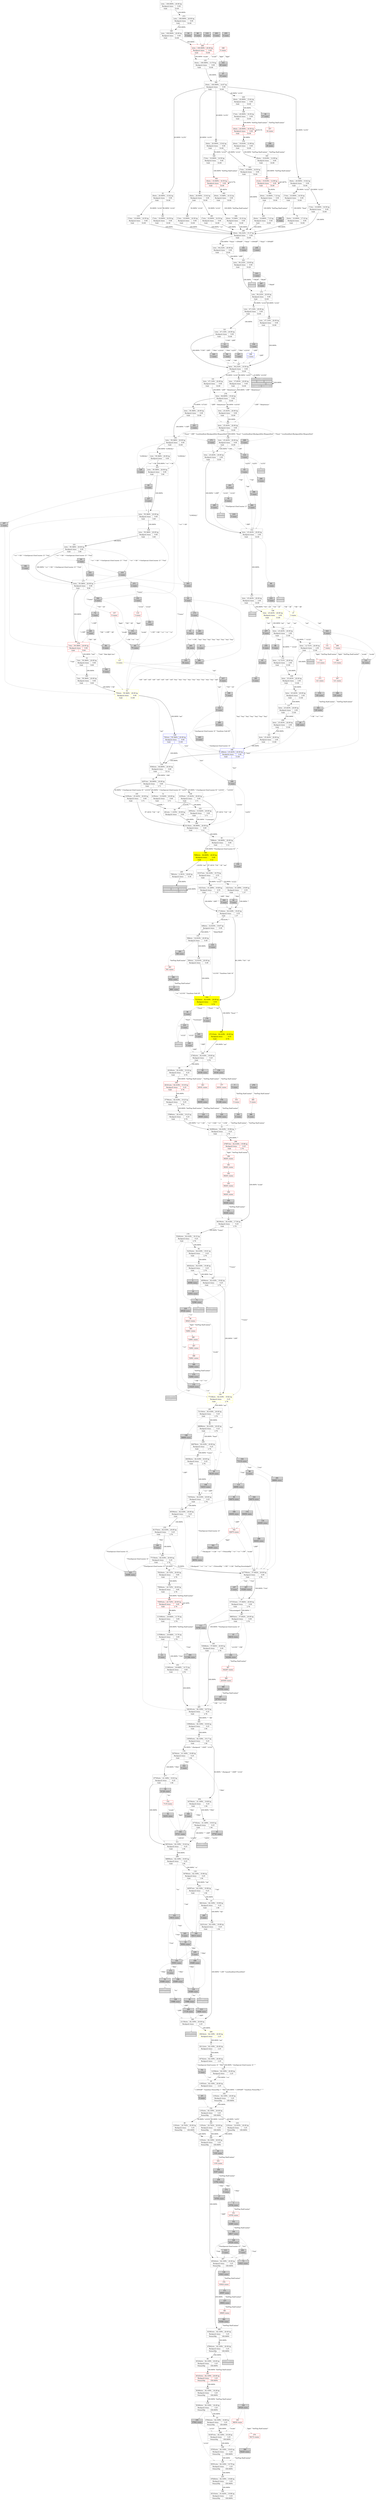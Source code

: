 digraph G {
    1 [shape=record
      ,label="{1|{1stts|100.000%|20.00\ hp}|{Backpack\ items|0.00}|{Gold|14.00}}"
      ,URL="https://www.projectaon.org/en/xhtml/lw/02fotw/sect1.htm"
      ,color="/svg/gray"];
    2 [shape=record
      ,label="{2|{10215stts|41.209%|19.89\ hp}|{Backpack\ items|0.55}|{Gold|1.37}}"
      ,URL="https://www.projectaon.org/en/xhtml/lw/02fotw/sect2.htm"
      ,color="/svg/gray"];
    3 [shape=record
      ,label="{3|46584\ states}"
      ,URL="https://www.projectaon.org/en/xhtml/lw/02fotw/sect3.htm"
      ,style=filled];
    4 [shape=record
      ,label="{4|{2stts|59.366%|20.00\ hp}|{Backpack\ items|0.00}|{Gold|3.00}}"
      ,URL="https://www.projectaon.org/en/xhtml/lw/02fotw/sect4.htm"
      ,color="/svg/gray"];
    6 [shape=record
      ,label="{6|4\ states}"
      ,URL="https://www.projectaon.org/en/xhtml/lw/02fotw/sect6.htm"
      ,style=filled];
    8 [shape=record
      ,label="{8|4\ states}"
      ,URL="https://www.projectaon.org/en/xhtml/lw/02fotw/sect8.htm"
      ,style=filled
      ,fontcolor="/svg/white"];
    9 [shape=record
      ,label="{9|{18112stts|82.339%|20.00\ hp}|{Backpack\ items|2.25}}"
      ,URL="https://www.projectaon.org/en/xhtml/lw/02fotw/sect9.htm"
      ,color="/svg/gray"];
    10 [shape=record
       ,label="{10|{4297stts|84.809%|20.00\ hp}|{Backpack\ items|0.60}|{Gold|3.71}}"
       ,URL="https://www.projectaon.org/en/xhtml/lw/02fotw/sect10.htm"
       ,color="/svg/gray"];
    11 [shape=record
       ,label="{11|49529\ states}"
       ,URL="https://www.projectaon.org/en/xhtml/lw/02fotw/sect11.htm"
       ,style=filled
       ,fontcolor="/svg/white"];
    12 [shape=record
       ,label="{12|1\ states}"
       ,URL="https://www.projectaon.org/en/xhtml/lw/02fotw/sect12.htm"
       ,style=filled];
    13 [shape=record
       ,label="{13|0\ states}"
       ,URL="https://www.projectaon.org/en/xhtml/lw/02fotw/sect13.htm"
       ,style=filled];
    14 [shape=record
       ,label="{14|{7stts|59.366%|20.00\ hp}|{Backpack\ items|0.00}|{Gold|8.00}}"
       ,URL="https://www.projectaon.org/en/xhtml/lw/02fotw/sect14.htm"
       ,color="/svg/gray"];
    15 [shape=record
       ,label="{15|80552\ states}"
       ,URL="https://www.projectaon.org/en/xhtml/lw/02fotw/sect15.htm"
       ,style=filled];
    16 [shape=record
       ,label="{16|0\ states}"
       ,URL="https://www.projectaon.org/en/xhtml/lw/02fotw/sect16.htm"
       ,style=filled];
    17 [shape=record
       ,label="{17|10705\ states}"
       ,URL="https://www.projectaon.org/en/xhtml/lw/02fotw/sect17.htm"
       ,style=filled];
    18 [shape=record
       ,label="{18|4\ states}"
       ,URL="https://www.projectaon.org/en/xhtml/lw/02fotw/sect18.htm"
       ,style=filled];
    19 [shape=record
       ,label="{19|43552\ states}"
       ,URL="https://www.projectaon.org/en/xhtml/lw/02fotw/sect19.htm"
       ,style=filled];
    20 [shape=record
       ,label="{20|120\ states}"
       ,URL="https://www.projectaon.org/en/xhtml/lw/02fotw/sect20.htm"
       ,style=filled];
    21 [shape=record
       ,label="{21|8661\ states}"
       ,URL="https://www.projectaon.org/en/xhtml/lw/02fotw/sect21.htm"
       ,style=filled];
    22 [shape=record
       ,label="{22|{18stts|20.000%|15.62\ hp}|{Backpack\ items|0.00}|{Gold|14.00}}"
       ,URL="https://www.projectaon.org/en/xhtml/lw/02fotw/sect22.htm"
       ,color="/svg/gray"];
    23 [shape=record
       ,label="{23|{38414stts|82.339%|19.99\ hp}|{Backpack\ items|0.25}|{Gold|1.94}}"
       ,URL="https://www.projectaon.org/en/xhtml/lw/02fotw/sect23.htm"
       ,color="/svg/gray"];
    24 [shape=record
       ,label="{24|2\ states}"
       ,URL="https://www.projectaon.org/en/xhtml/lw/02fotw/sect24.htm"
       ,style=filled];
    25 [shape=record
       ,label="{25|{648stts|32.810%|19.87\ hp}|{Backpack\ items|0.49}}"
       ,URL="https://www.projectaon.org/en/xhtml/lw/02fotw/sect25.htm"
       ,color="/svg/gray"];
    26 [shape=record
       ,label="{26|{47842stts|82.339%|20.00\ hp}|{Backpack\ items|3.25}|{Potion5Hp|100.000%}}"
       ,URL="https://www.projectaon.org/en/xhtml/lw/02fotw/sect26.htm"
       ,color="/svg/gray"];
    27 [shape=record
       ,label="{27|{3stts|25.443%|20.00\ hp}|{Backpack\ items|2.00}|{Gold|14.00}}"
       ,URL="https://www.projectaon.org/en/xhtml/lw/02fotw/sect27.htm"
       ,color="/svg/gray"];
    28 [shape=record
       ,label="{28|56238\ states}"
       ,URL="https://www.projectaon.org/en/xhtml/lw/02fotw/sect28.htm"
       ,style=filled];
    29 [shape=record
       ,label="{29|{1stts|94.232%|20.00\ hp}|{Backpack\ items|0.00}|{Gold|14.00}}"
       ,URL="https://www.projectaon.org/en/xhtml/lw/02fotw/sect29.htm"
       ,color="/svg/gray"];
    31 [shape=record
       ,label="{31|{150565stts|82.339%|19.17\ hp}|{Backpack\ items|0.25}|{Gold|1.94}}"
       ,URL="https://www.projectaon.org/en/xhtml/lw/02fotw/sect31.htm"
       ,color="/svg/gray"];
    32 [shape=record
       ,label="{32|{750stts|59.366%|20.00\ hp}|{Backpack\ items|0.00}|{Gold|13.00}}"
       ,URL="https://www.projectaon.org/en/xhtml/lw/02fotw/sect32.htm"
       ,color="/svg/yellow"];
    33 [shape=record
       ,label="{33|{162902stts|82.418%|19.96\ hp}|{Backpack\ items|0.25}|{Gold|2.76}}"
       ,URL="https://www.projectaon.org/en/xhtml/lw/02fotw/sect33.htm"
       ,color="/svg/gray"];
    35 [shape=record
       ,label="{35|{115586stts|24.646%|13.76\ hp}|{Backpack\ items|0.85}|{Gold|2.76}}"
       ,URL="https://www.projectaon.org/en/xhtml/lw/02fotw/sect35.htm"
       ,color="/svg/gray"];
    36 [shape=record
       ,label="{36|0\ states}"
       ,URL="https://www.projectaon.org/en/xhtml/lw/02fotw/sect36.htm"
       ,style=filled];
    37 [shape=record
       ,label="{37|3\ states}"
       ,URL="https://www.projectaon.org/en/xhtml/lw/02fotw/sect37.htm"
       ,color="/svg/yellow"];
    38 [shape=record
       ,label="{38|15988\ states}"
       ,URL="https://www.projectaon.org/en/xhtml/lw/02fotw/sect38.htm"
       ,style=filled];
    39 [shape=record
       ,label="{39|{7998stts|84.809%|20.00\ hp}|{Backpack\ items|0.60}|{Gold|3.12}}"
       ,URL="https://www.projectaon.org/en/xhtml/lw/02fotw/sect39.htm"
       ,color="/svg/gray"];
    40 [shape=record
       ,label="{40|{11955stts|82.339%|20.00\ hp}|{Backpack\ items|2.25}}"
       ,URL="https://www.projectaon.org/en/xhtml/lw/02fotw/sect40.htm"
       ,color="/svg/gray"];
    41 [shape=record
       ,label="{41|{3stts|59.366%|20.00\ hp}|{Backpack\ items|0.00}|{Gold|14.00}}"
       ,URL="https://www.projectaon.org/en/xhtml/lw/02fotw/sect41.htm"
       ,color="/svg/gray"];
    42 [shape=record
       ,label="{42|0\ states}"
       ,URL="https://www.projectaon.org/en/xhtml/lw/02fotw/sect42.htm"
       ,style=filled];
    43 [shape=record
       ,label="{43|{47842stts|82.339%|18.88\ hp}|{Backpack\ items|3.25}|{Potion5Hp|100.000%}}"
       ,URL="https://www.projectaon.org/en/xhtml/lw/02fotw/sect43.htm"
       ,color="/svg/gray"];
    44 [shape=record
       ,label="{44|0\ states}"
       ,URL="https://www.projectaon.org/en/xhtml/lw/02fotw/sect44.htm"
       ,style=filled
       ,fontcolor="/svg/white"];
    45 [shape=record
       ,label="{45|47745\ states}"
       ,URL="https://www.projectaon.org/en/xhtml/lw/02fotw/sect45.htm"
       ,style=filled];
    46 [shape=record
       ,label="{46|{6stts|12.721%|20.00\ hp}|{Backpack\ items|2.00}|{Gold|13.00}}"
       ,URL="https://www.projectaon.org/en/xhtml/lw/02fotw/sect46.htm"
       ,color="/svg/gray"];
    47 [shape=record
       ,label="{47|{157353stts|57.692%|20.00\ hp}|{Backpack\ items|0.00}|{Gold|2.76}}"
       ,URL="https://www.projectaon.org/en/xhtml/lw/02fotw/sect47.htm"
       ,color="/svg/gray"];
    48 [shape=record
       ,label="{48|0\ states}"
       ,URL="https://www.projectaon.org/en/xhtml/lw/02fotw/sect48.htm"
       ,style=filled];
    49 [shape=record
       ,label="{49|{1193stts|24.702%|20.00\ hp}|{Backpack\ items|3.25}|{Potion5Hp|100.000%}}"
       ,URL="https://www.projectaon.org/en/xhtml/lw/02fotw/sect49.htm"
       ,color="/svg/gray"];
    50 [shape=record
       ,label="{50|{261stts|1.435%|20.00\ hp}|{Backpack\ items|0.60}}"
       ,URL="https://www.projectaon.org/en/xhtml/lw/02fotw/sect50.htm"
       ,color="/svg/gray"];
    51 [shape=record
       ,label="{51|{4195stts|33.924%|20.00\ hp}|{Backpack\ items|0.60}|{Gold|3.71}}"
       ,URL="https://www.projectaon.org/en/xhtml/lw/02fotw/sect51.htm"
       ,color="/svg/gray"];
    52 [shape=record
       ,label="{52|45489\ states}"
       ,URL="https://www.projectaon.org/en/xhtml/lw/02fotw/sect52.htm"
       ,style=filled];
    53 [shape=record
       ,label="{53|{1stts|47.116%|20.00\ hp}|{Backpack\ items|0.00}|{Gold|14.00}}"
       ,URL="https://www.projectaon.org/en/xhtml/lw/02fotw/sect53.htm"
       ,color="/svg/gray"];
    54 [shape=record
       ,label="{54|49529\ states}"
       ,URL="https://www.projectaon.org/en/xhtml/lw/02fotw/sect54.htm"
       ,style=filled
       ,fontcolor="/svg/white"];
    55 [shape=record
       ,label="{55|{49242stts|82.418%|19.48\ hp}|{Backpack\ items|0.25}|{Gold|2.76}}"
       ,URL="https://www.projectaon.org/en/xhtml/lw/02fotw/sect55.htm"
       ,color="/svg/gray"];
    56 [shape=record
       ,label="{56|6\ states}"
       ,URL="https://www.projectaon.org/en/xhtml/lw/02fotw/sect56.htm"
       ,style=filled];
    57 [shape=record
       ,label="{57|94634\ states}"
       ,URL="https://www.projectaon.org/en/xhtml/lw/02fotw/sect57.htm"
       ,style=filled];
    58 [shape=record
       ,label="{58|1\ states}"
       ,URL="https://www.projectaon.org/en/xhtml/lw/02fotw/sect58.htm"
       ,style=filled];
    59 [shape=record
       ,label="{59|41320\ states}"
       ,URL="https://www.projectaon.org/en/xhtml/lw/02fotw/sect59.htm"
       ,style=filled];
    61 [shape=record
       ,label="{61|6\ states}"
       ,URL="https://www.projectaon.org/en/xhtml/lw/02fotw/sect61.htm"
       ,style=filled];
    63 [shape=record
       ,label="{63|3\ states}"
       ,URL="https://www.projectaon.org/en/xhtml/lw/02fotw/sect63.htm"
       ,style=filled];
    64 [shape=record
       ,label="{64|50503\ states}"
       ,URL="https://www.projectaon.org/en/xhtml/lw/02fotw/sect64.htm"
       ,style=filled];
    65 [shape=record
       ,label="{65|75\ states}"
       ,URL="https://www.projectaon.org/en/xhtml/lw/02fotw/sect65.htm"
       ,style=filled];
    67 [shape=record
       ,label="{67|19\ states}"
       ,URL="https://www.projectaon.org/en/xhtml/lw/02fotw/sect67.htm"
       ,style=filled];
    68 [shape=record
       ,label="{68|{79224stts|24.725%|20.00\ hp}|{Backpack\ items|0.85}|{Gold|2.76}}"
       ,URL="https://www.projectaon.org/en/xhtml/lw/02fotw/sect68.htm"
       ,color="/svg/gray"];
    69 [shape=record
       ,label="{69|{47745stts|41.169%|19.93\ hp}|{Backpack\ items|0.25}|{Gold|1.94}}"
       ,URL="https://www.projectaon.org/en/xhtml/lw/02fotw/sect69.htm"
       ,color="/svg/gray"];
    70 [shape=record
       ,label="{70|0\ states}"
       ,URL="https://www.projectaon.org/en/xhtml/lw/02fotw/sect70.htm"
       ,style=filled];
    71 [shape=record
       ,label="{71|52560\ states}"
       ,URL="https://www.projectaon.org/en/xhtml/lw/02fotw/sect71.htm"
       ,style=filled];
    72 [shape=record
       ,label="{72|3\ states}"
       ,URL="https://www.projectaon.org/en/xhtml/lw/02fotw/sect72.htm"
       ,style=filled];
    73 [shape=record
       ,label="{73|43023\ states}"
       ,URL="https://www.projectaon.org/en/xhtml/lw/02fotw/sect73.htm"
       ,style=filled];
    74 [shape=record
       ,label="{74|{16stts|10.000%|17.32\ hp}|{Backpack\ items|0.00}|{Gold|14.00}}"
       ,URL="https://www.projectaon.org/en/xhtml/lw/02fotw/sect74.htm"
       ,color="/svg/gray"];
    76 [shape=record
       ,label="{76|{37869stts|82.418%|19.25\ hp}|{Backpack\ items|0.25}|{Gold|0.76}}"
       ,URL="https://www.projectaon.org/en/xhtml/lw/02fotw/sect76.htm"
       ,color="/svg/gray"];
    77 [shape=record
       ,label="{77|{60458stts|82.418%|20.00\ hp}|{Backpack\ items|0.25}|{Gold|2.76}}"
       ,URL="https://www.projectaon.org/en/xhtml/lw/02fotw/sect77.htm"
       ,color="/svg/gray"];
    78 [shape=record
       ,label="{78|{3stts|37.693%|20.00\ hp}|{Backpack\ items|0.00}|{Gold|14.00}}"
       ,URL="https://www.projectaon.org/en/xhtml/lw/02fotw/sect78.htm"
       ,color="/svg/gray"];
    79 [shape=record
       ,label="{79|0\ states}"
       ,URL="https://www.projectaon.org/en/xhtml/lw/02fotw/sect79.htm"
       ,style=filled];
    80 [shape=record
       ,label="{80|64678\ states}"
       ,URL="https://www.projectaon.org/en/xhtml/lw/02fotw/sect80.htm"
       ,style=filled];
    81 [shape=record
       ,label="{81|{18stts|20.000%|15.62\ hp}|{Backpack\ items|0.00}|{Gold|14.00}}"
       ,URL="https://www.projectaon.org/en/xhtml/lw/02fotw/sect81.htm"
       ,color="/svg/gray"];
    82 [shape=record
       ,label="{82|{52252stts|82.418%|19.01\ hp}|{Backpack\ items|0.25}|{Gold|2.76}}"
       ,URL="https://www.projectaon.org/en/xhtml/lw/02fotw/sect82.htm"
       ,color="/svg/gray"];
    83 [shape=record
       ,label="{83|2\ states}"
       ,URL="https://www.projectaon.org/en/xhtml/lw/02fotw/sect83.htm"
       ,style=filled];
    86 [shape=record
       ,label="{86|{1stts|59.366%|20.00\ hp}|{Backpack\ items|0.00}}"
       ,URL="https://www.projectaon.org/en/xhtml/lw/02fotw/sect86.htm"
       ,color="/svg/gray"];
    87 [shape=record
       ,label="{87|19635\ states}"
       ,URL="https://www.projectaon.org/en/xhtml/lw/02fotw/sect87.htm"
       ,style=filled
       ,fontcolor="/svg/white"];
    88 [shape=record
       ,label="{88|{96194stts|82.418%|17.56\ hp}|{Backpack\ items|0.25}|{Gold|2.76}}"
       ,URL="https://www.projectaon.org/en/xhtml/lw/02fotw/sect88.htm"
       ,color="/svg/gray"];
    89 [shape=record
       ,label="{89|3\ states}"
       ,URL="https://www.projectaon.org/en/xhtml/lw/02fotw/sect89.htm"
       ,style=filled];
    91 [shape=record
       ,label="{91|4\ states}"
       ,URL="https://www.projectaon.org/en/xhtml/lw/02fotw/sect91.htm"
       ,style=filled];
    92 [shape=record
       ,label="{92|16254\ states}"
       ,URL="https://www.projectaon.org/en/xhtml/lw/02fotw/sect92.htm"
       ,style=filled];
    93 [shape=record
       ,label="{93|{6stts|25.443%|20.00\ hp}|{Backpack\ items|2.00}|{Gold|13.00}}"
       ,URL="https://www.projectaon.org/en/xhtml/lw/02fotw/sect93.htm"
       ,color="/svg/gray"];
    94 [shape=record
       ,label="{94|{17stts|10.000%|16.50\ hp}|{Backpack\ items|0.00}|{Gold|14.00}}"
       ,URL="https://www.projectaon.org/en/xhtml/lw/02fotw/sect94.htm"
       ,color="/svg/gray"];
    95 [shape=record
       ,label="{95|{68898stts|82.418%|20.00\ hp}|{Backpack\ items|0.25}|{Gold|2.76}}"
       ,URL="https://www.projectaon.org/en/xhtml/lw/02fotw/sect95.htm"
       ,color="/svg/gray"];
    96 [shape=record
       ,label="{96|0\ states}"
       ,URL="https://www.projectaon.org/en/xhtml/lw/02fotw/sect96.htm"
       ,style=filled];
    97 [shape=record
       ,label="{97|0\ states}"
       ,URL="https://www.projectaon.org/en/xhtml/lw/02fotw/sect97.htm"
       ,style=filled];
    98 [shape=record
       ,label="{98|0\ states}"
       ,URL="https://www.projectaon.org/en/xhtml/lw/02fotw/sect98.htm"
       ,style=filled];
    99 [shape=record
       ,label="{99|{18stts|20.000%|15.62\ hp}|{Backpack\ items|0.00}|{Gold|14.00}}"
       ,URL="https://www.projectaon.org/en/xhtml/lw/02fotw/sect99.htm"
       ,color="/svg/gray"];
    100 [shape=record
        ,label="{100|{1193stts|82.339%|20.00\ hp}|{Backpack\ items|3.25}|{Potion5Hp|100.000%}}"
        ,URL="https://www.projectaon.org/en/xhtml/lw/02fotw/sect100.htm"
        ,color="/svg/gray"];
    101 [shape=record
        ,label="{101|1\ states}"
        ,URL="https://www.projectaon.org/en/xhtml/lw/02fotw/sect101.htm"
        ,style=filled];
    102 [shape=record
        ,label="{102|19414\ states}"
        ,URL="https://www.projectaon.org/en/xhtml/lw/02fotw/sect102.htm"
        ,style=filled];
    103 [shape=record
        ,label="{103|{4093stts|33.924%|20.00\ hp}|{Backpack\ items|0.60}|{Gold|3.71}}"
        ,URL="https://www.projectaon.org/en/xhtml/lw/02fotw/sect103.htm"
        ,color="/svg/gray"];
    104 [shape=record
        ,label="{104|{2stts|59.366%|20.00\ hp}|{Backpack\ items|0.00}|{Gold|3.00}}"
        ,URL="https://www.projectaon.org/en/xhtml/lw/02fotw/sect104.htm"
        ,color="/svg/gray"];
    105 [shape=record
        ,label="{105|47842\ states}"
        ,URL="https://www.projectaon.org/en/xhtml/lw/02fotw/sect105.htm"
        ,style=filled];
    106 [shape=record
        ,label="{106|52019\ states}"
        ,URL="https://www.projectaon.org/en/xhtml/lw/02fotw/sect106.htm"
        ,style=filled];
    107 [shape=record
        ,label="{107|{17stts|10.000%|16.50\ hp}|{Backpack\ items|0.00}|{Gold|14.00}}"
        ,URL="https://www.projectaon.org/en/xhtml/lw/02fotw/sect107.htm"
        ,color="/svg/gray"];
    108 [shape=record
        ,label="{108|{10215stts|41.209%|19.89\ hp}|{Backpack\ items|0.55}|{Gold|1.37}}"
        ,URL="https://www.projectaon.org/en/xhtml/lw/02fotw/sect108.htm"
        ,color="/svg/gray"];
    109 [shape=record
        ,label="{109|{47052stts|82.339%|19.65\ hp}|{Backpack\ items|3.25}|{Potion5Hp|100.000%}}"
        ,URL="https://www.projectaon.org/en/xhtml/lw/02fotw/sect109.htm"
        ,color="/svg/gray"];
    110 [shape=record
        ,label="{110|3\ states}"
        ,URL="https://www.projectaon.org/en/xhtml/lw/02fotw/sect110.htm"
        ,color="/svg/red"];
    111 [shape=record
        ,label="{111|50760\ states}"
        ,URL="https://www.projectaon.org/en/xhtml/lw/02fotw/sect111.htm"
        ,style=filled];
    112 [shape=record
        ,label="{112|{6stts|12.721%|20.00\ hp}|{Backpack\ items|2.00}|{Gold|13.00}}"
        ,URL="https://www.projectaon.org/en/xhtml/lw/02fotw/sect112.htm"
        ,color="/svg/gray"];
    113 [shape=record
        ,label="{113|0\ states}"
        ,URL="https://www.projectaon.org/en/xhtml/lw/02fotw/sect113.htm"
        ,style=filled];
    114 [shape=record
        ,label="{114|3\ states}"
        ,URL="https://www.projectaon.org/en/xhtml/lw/02fotw/sect114.htm"
        ,style=filled];
    115 [shape=record
        ,label="{115|68898\ states}"
        ,URL="https://www.projectaon.org/en/xhtml/lw/02fotw/sect115.htm"
        ,style=filled];
    116 [shape=record
        ,label="{116|0\ states}"
        ,URL="https://www.projectaon.org/en/xhtml/lw/02fotw/sect116.htm"
        ,style=filled];
    117 [shape=record
        ,label="{117|{3stts|25.443%|20.00\ hp}|{Backpack\ items|2.00}|{Gold|14.00}}"
        ,URL="https://www.projectaon.org/en/xhtml/lw/02fotw/sect117.htm"
        ,color="/svg/gray"];
    118 [shape=record
        ,label="{118|{50780stts|82.339%|19.96\ hp}|{Backpack\ items|0.25}|{Gold|1.94}}"
        ,URL="https://www.projectaon.org/en/xhtml/lw/02fotw/sect118.htm"
        ,color="/svg/gray"];
    119 [shape=record
        ,label="{119|{17stts|10.000%|16.50\ hp}|{Backpack\ items|0.00}|{Gold|14.00}}"
        ,URL="https://www.projectaon.org/en/xhtml/lw/02fotw/sect119.htm"
        ,color="/svg/gray"];
    120 [shape=record
        ,label="{120|{95551stts|82.339%|19.79\ hp}|{Backpack\ items|3.25}|{Potion5Hp|100.000%}}"
        ,URL="https://www.projectaon.org/en/xhtml/lw/02fotw/sect120.htm"
        ,color="/svg/gray"];
    121 [shape=record
        ,label="{121|42\ states}"
        ,URL="https://www.projectaon.org/en/xhtml/lw/02fotw/sect121.htm"
        ,style=filled];
    122 [shape=record
        ,label="{122|{6stts|25.443%|20.00\ hp}|{Backpack\ items|2.00}|{Gold|13.00}}"
        ,URL="https://www.projectaon.org/en/xhtml/lw/02fotw/sect122.htm"
        ,color="/svg/gray"];
    123 [shape=record
        ,label="{123|{12358stts|82.339%|20.00\ hp}|{Backpack\ items|2.25}}"
        ,URL="https://www.projectaon.org/en/xhtml/lw/02fotw/sect123.htm"
        ,color="/svg/gray"];
    124 [shape=record
        ,label="{124|89085\ states}"
        ,URL="https://www.projectaon.org/en/xhtml/lw/02fotw/sect124.htm"
        ,style=filled];
    125 [shape=record
        ,label="{125|{16stts|100.000%|13.70\ hp}|{Backpack\ items|0.00}|{Gold|14.00}}"
        ,URL="https://www.projectaon.org/en/xhtml/lw/02fotw/sect125.htm"
        ,color="/svg/gray"];
    127 [shape=record
        ,label="{127|6\ states}"
        ,URL="https://www.projectaon.org/en/xhtml/lw/02fotw/sect127.htm"
        ,color="/svg/yellow"];
    129 [shape=record
        ,label="{129|2\ states}"
        ,URL="https://www.projectaon.org/en/xhtml/lw/02fotw/sect129.htm"
        ,style=filled];
    130 [shape=record
        ,label="{130|{500stts|32.810%|20.00\ hp}|{Backpack\ items|0.49}}"
        ,URL="https://www.projectaon.org/en/xhtml/lw/02fotw/sect130.htm"
        ,color="/svg/gray"];
    132 [shape=record
        ,label="{132|116220\ states}"
        ,URL="https://www.projectaon.org/en/xhtml/lw/02fotw/sect132.htm"
        ,style=filled];
    133 [shape=record
        ,label="{133|0\ states}"
        ,URL="https://www.projectaon.org/en/xhtml/lw/02fotw/sect133.htm"
        ,style=filled];
    134 [shape=record
        ,label="{134|45489\ states}"
        ,URL="https://www.projectaon.org/en/xhtml/lw/02fotw/sect134.htm"
        ,style=filled];
    135 [shape=record
        ,label="{135|60458\ states}"
        ,URL="https://www.projectaon.org/en/xhtml/lw/02fotw/sect135.htm"
        ,style=filled];
    136 [shape=record
        ,label="{136|{9540stts|84.809%|20.00\ hp}|{Backpack\ items|0.60}|{Gold|23.14}}"
        ,URL="https://www.projectaon.org/en/xhtml/lw/02fotw/sect136.htm"
        ,color="/svg/gray"];
    137 [shape=record
        ,label="{137|{6stts|25.443%|20.00\ hp}|{Backpack\ items|2.00}|{Gold|13.00}}"
        ,URL="https://www.projectaon.org/en/xhtml/lw/02fotw/sect137.htm"
        ,color="/svg/gray"];
    138 [shape=record
        ,label="{138|{85594stts|82.418%|20.00\ hp}|{Backpack\ items|0.25}|{Gold|2.76}}"
        ,URL="https://www.projectaon.org/en/xhtml/lw/02fotw/sect138.htm"
        ,color="/svg/gray"];
    139 [shape=record
        ,label="{139|{3stts|25.443%|20.00\ hp}|{Backpack\ items|0.00}|{Gold|14.00}}"
        ,URL="https://www.projectaon.org/en/xhtml/lw/02fotw/sect139.htm"
        ,color="/svg/gray"];
    140 [shape=record
        ,label="{140|{53048stts|57.692%|20.00\ hp}|{Backpack\ items|0.00}|{Gold|2.76}}"
        ,URL="https://www.projectaon.org/en/xhtml/lw/02fotw/sect140.htm"
        ,color="/svg/gray"];
    141 [shape=record
        ,label="{141|{3stts|47.116%|20.00\ hp}|{Backpack\ items|0.00}|{Gold|14.00}}"
        ,URL="https://www.projectaon.org/en/xhtml/lw/02fotw/sect141.htm"
        ,color="/svg/gray"];
    143 [shape=record
        ,label="{143|8\ states}"
        ,URL="https://www.projectaon.org/en/xhtml/lw/02fotw/sect143.htm"
        ,style=filled];
    144 [shape=record
        ,label="{144|{32231stts|82.339%|19.99\ hp}|{Backpack\ items|0.25}|{Gold|1.94}}"
        ,URL="https://www.projectaon.org/en/xhtml/lw/02fotw/sect144.htm"
        ,color="/svg/gray"];
    145 [shape=record
        ,label="{145|0\ states}"
        ,URL="https://www.projectaon.org/en/xhtml/lw/02fotw/sect145.htm"
        ,style=filled];
    147 [shape=record
        ,label="{147|0\ states}"
        ,URL="https://www.projectaon.org/en/xhtml/lw/02fotw/sect147.htm"
        ,style=filled];
    148 [shape=record
        ,label="{148|{3stts|25.443%|20.00\ hp}|{Backpack\ items|2.00}|{Gold|13.00}}"
        ,URL="https://www.projectaon.org/en/xhtml/lw/02fotw/sect148.htm"
        ,color="/svg/yellow"];
    149 [shape=record
        ,label="{149|0\ states}"
        ,URL="https://www.projectaon.org/en/xhtml/lw/02fotw/sect149.htm"
        ,style=filled];
    150 [shape=record
        ,label="{150|{77338stts|82.418%|19.82\ hp}|{Backpack\ items|0.25}|{Gold|2.76}}"
        ,URL="https://www.projectaon.org/en/xhtml/lw/02fotw/sect150.htm"
        ,color="/svg/yellow"];
    151 [shape=record
        ,label="{151|2\ states}"
        ,URL="https://www.projectaon.org/en/xhtml/lw/02fotw/sect151.htm"
        ,style=filled];
    152 [shape=record
        ,label="{152|{1193stts|82.339%|20.00\ hp}|{Backpack\ items|3.25}|{Potion5Hp|100.000%}}"
        ,URL="https://www.projectaon.org/en/xhtml/lw/02fotw/sect152.htm"
        ,color="/svg/gray"];
    153 [shape=record
        ,label="{153|{508stts|32.810%|20.00\ hp}|{Backpack\ items|0.49}}"
        ,URL="https://www.projectaon.org/en/xhtml/lw/02fotw/sect153.htm"
        ,color="/svg/gray"];
    154 [shape=record
        ,label="{154|1\ states}"
        ,URL="https://www.projectaon.org/en/xhtml/lw/02fotw/sect154.htm"
        ,style=filled];
    155 [shape=record
        ,label="{155|{113402stts|24.646%|14.72\ hp}|{Backpack\ items|0.85}|{Gold|2.76}}"
        ,URL="https://www.projectaon.org/en/xhtml/lw/02fotw/sect155.htm"
        ,color="/svg/gray"];
    156 [shape=record
        ,label="{156|0\ states}"
        ,URL="https://www.projectaon.org/en/xhtml/lw/02fotw/sect156.htm"
        ,style=filled];
    157 [shape=record
        ,label="{157|0\ states}"
        ,URL="https://www.projectaon.org/en/xhtml/lw/02fotw/sect157.htm"
        ,color="/svg/red"];
    159 [shape=record
        ,label="{159|54759\ states}"
        ,URL="https://www.projectaon.org/en/xhtml/lw/02fotw/sect159.htm"
        ,style=filled
        ,fontcolor="/svg/white"];
    160 [shape=record
        ,label="{160|{1stts|100.000%|20.00\ hp}|{Backpack\ items|0.00}|{Gold|14.00}}"
        ,URL="https://www.projectaon.org/en/xhtml/lw/02fotw/sect160.htm"
        ,color="/svg/gray"];
    161 [shape=record
        ,label="{161|{6stts|25.443%|20.00\ hp}|{Backpack\ items|2.00}|{Gold|13.00}}"
        ,URL="https://www.projectaon.org/en/xhtml/lw/02fotw/sect161.htm"
        ,color="/svg/gray"];
    162 [shape=record
        ,label="{162|64679\ states}"
        ,URL="https://www.projectaon.org/en/xhtml/lw/02fotw/sect162.htm"
        ,color="/svg/red"];
    163 [shape=record
        ,label="{163|{17stts|10.000%|16.50\ hp}|{Backpack\ items|0.00}|{Gold|14.00}}"
        ,URL="https://www.projectaon.org/en/xhtml/lw/02fotw/sect163.htm"
        ,color="/svg/gray"];
    164 [shape=record
        ,label="{164|50503\ states}"
        ,URL="https://www.projectaon.org/en/xhtml/lw/02fotw/sect164.htm"
        ,style=filled];
    165 [shape=record
        ,label="{165|8\ states}"
        ,URL="https://www.projectaon.org/en/xhtml/lw/02fotw/sect165.htm"
        ,style=filled];
    166 [shape=record
        ,label="{166|48017\ states}"
        ,URL="https://www.projectaon.org/en/xhtml/lw/02fotw/sect166.htm"
        ,style=filled];
    167 [shape=record
        ,label="{167|1\ states}"
        ,URL="https://www.projectaon.org/en/xhtml/lw/02fotw/sect167.htm"
        ,style=filled];
    168 [shape=record
        ,label="{168|{17126stts|82.418%|19.45\ hp}|{Backpack\ items|0.55}|{Gold|1.37}}"
        ,URL="https://www.projectaon.org/en/xhtml/lw/02fotw/sect168.htm"
        ,color="/svg/gray"];
    169 [shape=record
        ,label="{169|0\ states}"
        ,URL="https://www.projectaon.org/en/xhtml/lw/02fotw/sect169.htm"
        ,style=filled];
    171 [shape=record
        ,label="{171|0\ states}"
        ,URL="https://www.projectaon.org/en/xhtml/lw/02fotw/sect171.htm"
        ,style=filled];
    172 [shape=record
        ,label="{172|0\ states}"
        ,URL="https://www.projectaon.org/en/xhtml/lw/02fotw/sect172.htm"
        ,style=filled];
    173 [shape=record
        ,label="{173|4\ states}"
        ,URL="https://www.projectaon.org/en/xhtml/lw/02fotw/sect173.htm"
        ,style=filled];
    174 [shape=record
        ,label="{174|60458\ states}"
        ,URL="https://www.projectaon.org/en/xhtml/lw/02fotw/sect174.htm"
        ,style=filled];
    175 [shape=record
        ,label="{175|{1stts|94.232%|20.00\ hp}|{Backpack\ items|0.00}|{Gold|14.00}}"
        ,URL="https://www.projectaon.org/en/xhtml/lw/02fotw/sect175.htm"
        ,color="/svg/gray"];
    176 [shape=record
        ,label="{176|{54704stts|41.169%|19.89\ hp}|{Backpack\ items|0.25}|{Gold|1.94}}"
        ,URL="https://www.projectaon.org/en/xhtml/lw/02fotw/sect176.htm"
        ,color="/svg/gray"];
    177 [shape=record
        ,label="{177|{4stts|59.366%|20.00\ hp}|{Backpack\ items|0.00}|{Gold|8.00}}"
        ,URL="https://www.projectaon.org/en/xhtml/lw/02fotw/sect177.htm"
        ,color="/svg/gray"];
    178 [shape=record
        ,label="{178|0\ states}"
        ,URL="https://www.projectaon.org/en/xhtml/lw/02fotw/sect178.htm"
        ,style=filled];
    179 [shape=record
        ,label="{179|{55262stts|82.418%|18.33\ hp}|{Backpack\ items|0.25}|{Gold|2.76}}"
        ,URL="https://www.projectaon.org/en/xhtml/lw/02fotw/sect179.htm"
        ,color="/svg/gray"];
    180 [shape=record
        ,label="{180|{3stts|25.443%|20.00\ hp}|{Backpack\ items|0.00}|{Gold|14.00}}"
        ,URL="https://www.projectaon.org/en/xhtml/lw/02fotw/sect180.htm"
        ,color="/svg/gray"];
    181 [shape=record
        ,label="{181|6\ states}"
        ,URL="https://www.projectaon.org/en/xhtml/lw/02fotw/sect181.htm"
        ,style=filled];
    182 [shape=record
        ,label="{182|0\ states}"
        ,URL="https://www.projectaon.org/en/xhtml/lw/02fotw/sect182.htm"
        ,style=filled];
    183 [shape=record
        ,label="{183|67311\ states}"
        ,URL="https://www.projectaon.org/en/xhtml/lw/02fotw/sect183.htm"
        ,style=filled];
    184 [shape=record
        ,label="{184|{20stts|9.548%|10.32\ hp}|{Backpack\ items|0.00}|{Gold|14.00}}"
        ,URL="https://www.projectaon.org/en/xhtml/lw/02fotw/sect184.htm"
        ,color="/svg/gray"];
    186 [shape=record
        ,label="{186|{206stts|25.443%|20.00\ hp}|{Backpack\ items|2.00}|{Gold|13.00}}"
        ,URL="https://www.projectaon.org/en/xhtml/lw/02fotw/sect186.htm"
        ,color="/svg/blue"];
    187 [shape=record
        ,label="{187|207452\ states}"
        ,URL="https://www.projectaon.org/en/xhtml/lw/02fotw/sect187.htm"
        ,style=filled];
    188 [shape=record
        ,label="{188|0\ states}"
        ,URL="https://www.projectaon.org/en/xhtml/lw/02fotw/sect188.htm"
        ,style=filled];
    189 [shape=record
        ,label="{189|60458\ states}"
        ,URL="https://www.projectaon.org/en/xhtml/lw/02fotw/sect189.htm"
        ,style=filled];
    190 [shape=record
        ,label="{190|2\ states}"
        ,URL="https://www.projectaon.org/en/xhtml/lw/02fotw/sect190.htm"
        ,style=filled
        ,fontcolor="/svg/white"];
    192 [shape=record
        ,label="{192|0\ states}"
        ,URL="https://www.projectaon.org/en/xhtml/lw/02fotw/sect192.htm"
        ,style=filled];
    193 [shape=record
        ,label="{193|{1193stts|24.702%|20.00\ hp}|{Backpack\ items|3.25}|{Potion5Hp|100.000%}}"
        ,URL="https://www.projectaon.org/en/xhtml/lw/02fotw/sect193.htm"
        ,color="/svg/gray"];
    194 [shape=record
        ,label="{194|{3stts|59.366%|20.00\ hp}|{Backpack\ items|0.00}|{Gold|14.00}}"
        ,URL="https://www.projectaon.org/en/xhtml/lw/02fotw/sect194.htm"
        ,color="/svg/gray"];
    195 [shape=record
        ,label="{195|{4195stts|25.443%|20.00\ hp}|{Backpack\ items|0.60}|{Gold|3.71}}"
        ,URL="https://www.projectaon.org/en/xhtml/lw/02fotw/sect195.htm"
        ,color="/svg/gray"];
    196 [shape=record
        ,label="{196|{16742stts|82.339%|20.00\ hp}|{Backpack\ items|2.25}}"
        ,URL="https://www.projectaon.org/en/xhtml/lw/02fotw/sect196.htm"
        ,color="/svg/gray"];
    197 [shape=record
        ,label="{197|{4stts|94.232%|19.50\ hp}|{Backpack\ items|0.00}|{Gold|14.00}}"
        ,URL="https://www.projectaon.org/en/xhtml/lw/02fotw/sect197.htm"
        ,color="/svg/gray"];
    198 [shape=record
        ,label="{198|68898\ states}"
        ,URL="https://www.projectaon.org/en/xhtml/lw/02fotw/sect198.htm"
        ,style=filled];
    199 [shape=record
        ,label="{199|5\ states}"
        ,URL="https://www.projectaon.org/en/xhtml/lw/02fotw/sect199.htm"
        ,style=filled];
    200 [shape=record
        ,label="{200|{27362stts|82.418%|18.60\ hp}|{Backpack\ items|0.25}|{Gold|0.76}}"
        ,URL="https://www.projectaon.org/en/xhtml/lw/02fotw/sect200.htm"
        ,color="/svg/gray"];
    201 [shape=record
        ,label="{201|0\ states}"
        ,URL="https://www.projectaon.org/en/xhtml/lw/02fotw/sect201.htm"
        ,style=filled];
    202 [shape=record
        ,label="{202|{159926stts|82.339%|18.94\ hp}|{Backpack\ items|0.25}|{Gold|1.94}}"
        ,URL="https://www.projectaon.org/en/xhtml/lw/02fotw/sect202.htm"
        ,color="/svg/gray"];
    203 [shape=record
        ,label="{203|0\ states}"
        ,URL="https://www.projectaon.org/en/xhtml/lw/02fotw/sect203.htm"
        ,style=filled];
    204 [shape=record
        ,label="{204|0\ states}"
        ,URL="https://www.projectaon.org/en/xhtml/lw/02fotw/sect204.htm"
        ,style=filled];
    205 [shape=record
        ,label="{205|{7862stts|2.391%|18.60\ hp}|{Backpack\ items|0.30}}"
        ,URL="https://www.projectaon.org/en/xhtml/lw/02fotw/sect205.htm"
        ,color="/svg/gray"];
    206 [shape=record
        ,label="{206|3\ states}"
        ,URL="https://www.projectaon.org/en/xhtml/lw/02fotw/sect206.htm"
        ,style=filled];
    207 [shape=record
        ,label="{207|155283\ states}"
        ,URL="https://www.projectaon.org/en/xhtml/lw/02fotw/sect207.htm"
        ,style=filled];
    208 [shape=record
        ,label="{208|45489\ states}"
        ,URL="https://www.projectaon.org/en/xhtml/lw/02fotw/sect208.htm"
        ,style=filled];
    209 [shape=record
        ,label="{209|{1stts|47.116%|20.00\ hp}|{Backpack\ items|0.00}|{Gold|14.00}}"
        ,URL="https://www.projectaon.org/en/xhtml/lw/02fotw/sect209.htm"
        ,color="/svg/gray"];
    210 [shape=record
        ,label="{210|0\ states}"
        ,URL="https://www.projectaon.org/en/xhtml/lw/02fotw/sect210.htm"
        ,style=filled];
    212 [shape=record
        ,label="{212|4\ states}"
        ,URL="https://www.projectaon.org/en/xhtml/lw/02fotw/sect212.htm"
        ,style=filled
        ,fontcolor="/svg/white"];
    213 [shape=record
        ,label="{213|{7829stts|2.391%|19.30\ hp}|{Backpack\ items|0.30}}"
        ,URL="https://www.projectaon.org/en/xhtml/lw/02fotw/sect213.htm"
        ,style=filled
        ,fontcolor="/svg/white"];
    214 [shape=record
        ,label="{214|7\ states}"
        ,URL="https://www.projectaon.org/en/xhtml/lw/02fotw/sect214.htm"
        ,style=filled
        ,fontcolor="/svg/white"];
    215 [shape=record
        ,label="{215|{2stts|59.366%|20.00\ hp}|{Backpack\ items|0.00}|{Gold|3.00}}"
        ,URL="https://www.projectaon.org/en/xhtml/lw/02fotw/sect215.htm"
        ,color="/svg/gray"];
    216 [shape=record
        ,label="{216|{1193stts|32.935%|20.00\ hp}|{Backpack\ items|3.25}|{Potion5Hp|100.000%}}"
        ,URL="https://www.projectaon.org/en/xhtml/lw/02fotw/sect216.htm"
        ,color="/svg/gray"];
    217 [shape=record
        ,label="{217|6\ states}"
        ,URL="https://www.projectaon.org/en/xhtml/lw/02fotw/sect217.htm"
        ,style=filled];
    218 [shape=record
        ,label="{218|{50360stts|82.339%|18.28\ hp}|{Backpack\ items|3.25}|{Potion5Hp|100.000%}}"
        ,URL="https://www.projectaon.org/en/xhtml/lw/02fotw/sect218.htm"
        ,color="/svg/gray"];
    219 [shape=record
        ,label="{219|0\ states}"
        ,URL="https://www.projectaon.org/en/xhtml/lw/02fotw/sect219.htm"
        ,style=filled];
    220 [shape=record
        ,label="{220|91504\ states}"
        ,URL="https://www.projectaon.org/en/xhtml/lw/02fotw/sect220.htm"
        ,style=filled];
    221 [shape=record
        ,label="{221|60200\ states}"
        ,URL="https://www.projectaon.org/en/xhtml/lw/02fotw/sect221.htm"
        ,style=filled];
    222 [shape=record
        ,label="{222|{2stts|94.232%|19.00\ hp}|{Backpack\ items|0.00}|{Gold|14.00}}"
        ,URL="https://www.projectaon.org/en/xhtml/lw/02fotw/sect222.htm"
        ,color="/svg/gray"];
    223 [shape=record
        ,label="{223|44496\ states}"
        ,URL="https://www.projectaon.org/en/xhtml/lw/02fotw/sect223.htm"
        ,style=filled];
    224 [shape=record
        ,label="{224|{18stts|20.000%|15.62\ hp}|{Backpack\ items|0.00}|{Gold|14.00}}"
        ,URL="https://www.projectaon.org/en/xhtml/lw/02fotw/sect224.htm"
        ,color="/svg/gray"];
    225 [shape=record
        ,label="{225|{47828stts|82.339%|19.88\ hp}|{Backpack\ items|3.25}|{Potion5Hp|100.000%}}"
        ,URL="https://www.projectaon.org/en/xhtml/lw/02fotw/sect225.htm"
        ,color="/svg/gray"];
    226 [shape=record
        ,label="{226|7\ states}"
        ,URL="https://www.projectaon.org/en/xhtml/lw/02fotw/sect226.htm"
        ,style=filled];
    227 [shape=record
        ,label="{227|2\ states}"
        ,URL="https://www.projectaon.org/en/xhtml/lw/02fotw/sect227.htm"
        ,style=filled];
    228 [shape=record
        ,label="{228|0\ states}"
        ,URL="https://www.projectaon.org/en/xhtml/lw/02fotw/sect228.htm"
        ,style=filled];
    229 [shape=record
        ,label="{229|0\ states}"
        ,URL="https://www.projectaon.org/en/xhtml/lw/02fotw/sect229.htm"
        ,style=filled];
    230 [shape=record
        ,label="{230|{6stts|25.443%|20.00\ hp}|{Backpack\ items|2.00}|{Gold|13.00}}"
        ,URL="https://www.projectaon.org/en/xhtml/lw/02fotw/sect230.htm"
        ,color="/svg/gray"];
    231 [shape=record
        ,label="{231|{2stts|59.366%|20.00\ hp}|{Backpack\ items|0.00}|{Gold|3.00}}"
        ,URL="https://www.projectaon.org/en/xhtml/lw/02fotw/sect231.htm"
        ,color="/svg/gray"];
    232 [shape=record
        ,label="{232|{81374stts|82.418%|20.00\ hp}|{Backpack\ items|0.25}|{Gold|2.76}}"
        ,URL="https://www.projectaon.org/en/xhtml/lw/02fotw/sect232.htm"
        ,color="/svg/gray"];
    233 [shape=record
        ,label="{233|3\ states}"
        ,URL="https://www.projectaon.org/en/xhtml/lw/02fotw/sect233.htm"
        ,style=filled];
    234 [shape=record
        ,label="{234|24488\ states}"
        ,URL="https://www.projectaon.org/en/xhtml/lw/02fotw/sect234.htm"
        ,style=filled
        ,fontcolor="/svg/white"];
    235 [shape=record
        ,label="{235|49528\ states}"
        ,URL="https://www.projectaon.org/en/xhtml/lw/02fotw/sect235.htm"
        ,style=filled];
    236 [shape=record
        ,label="{236|1\ states}"
        ,URL="https://www.projectaon.org/en/xhtml/lw/02fotw/sect236.htm"
        ,style=filled];
    238 [shape=record
        ,label="{238|{745stts|59.366%|20.00\ hp}|{Backpack\ items|0.00}|{Gold|13.00}}"
        ,URL="https://www.projectaon.org/en/xhtml/lw/02fotw/sect238.htm"
        ,color="/svg/blue"];
    239 [shape=record
        ,label="{239|{64678stts|82.418%|20.00\ hp}|{Backpack\ items|0.25}|{Gold|2.76}}"
        ,URL="https://www.projectaon.org/en/xhtml/lw/02fotw/sect239.htm"
        ,color="/svg/gray"];
    240 [shape=record
        ,label="{240|{19stts|94.232%|15.37\ hp}|{Backpack\ items|0.00}|{Gold|14.00}}"
        ,URL="https://www.projectaon.org/en/xhtml/lw/02fotw/sect240.htm"
        ,color="/svg/gray"];
    242 [shape=record
        ,label="{242|{1193stts|82.339%|20.00\ hp}|{Backpack\ items|3.25}|{Potion5Hp|100.000%}}"
        ,URL="https://www.projectaon.org/en/xhtml/lw/02fotw/sect242.htm"
        ,color="/svg/gray"];
    243 [shape=record
        ,label="{243|{20stts|14.684%|7.23\ hp}|{Backpack\ items|0.00}|{Gold|14.00}}"
        ,URL="https://www.projectaon.org/en/xhtml/lw/02fotw/sect243.htm"
        ,color="/svg/gray"];
    244 [shape=record
        ,label="{244|{227700stts|57.692%|20.00\ hp}|{Backpack\ items|0.00}|{Gold|2.76}}"
        ,URL="https://www.projectaon.org/en/xhtml/lw/02fotw/sect244.htm"
        ,color="/svg/gray"];
    245 [shape=record
        ,label="{245|56\ states}"
        ,URL="https://www.projectaon.org/en/xhtml/lw/02fotw/sect245.htm"
        ,style=filled];
    247 [shape=record
        ,label="{247|{4stts|9.423%|20.00\ hp}|{Backpack\ items|0.00}|{Gold|14.00}}"
        ,URL="https://www.projectaon.org/en/xhtml/lw/02fotw/sect247.htm"
        ,style=filled
        ,fontcolor="/svg/white"];
    248 [shape=record
        ,label="{248|45325\ states}"
        ,URL="https://www.projectaon.org/en/xhtml/lw/02fotw/sect248.htm"
        ,style=filled
        ,fontcolor="/svg/white"];
    249 [shape=record
        ,label="{249|{8119stts|84.809%|20.00\ hp}|{Backpack\ items|0.60}|{Gold|3.12}}"
        ,URL="https://www.projectaon.org/en/xhtml/lw/02fotw/sect249.htm"
        ,color="/svg/gray"];
    250 [shape=record
        ,label="{250|{77154stts|82.418%|20.00\ hp}|{Backpack\ items|0.25}|{Gold|2.76}}"
        ,URL="https://www.projectaon.org/en/xhtml/lw/02fotw/sect250.htm"
        ,color="/svg/gray"];
    251 [shape=record
        ,label="{251|3\ states}"
        ,URL="https://www.projectaon.org/en/xhtml/lw/02fotw/sect251.htm"
        ,style=filled];
    253 [shape=record
        ,label="{253|2\ states}"
        ,URL="https://www.projectaon.org/en/xhtml/lw/02fotw/sect253.htm"
        ,style=filled];
    254 [shape=record
        ,label="{254|{54704stts|41.169%|19.89\ hp}|{Backpack\ items|0.25}|{Gold|1.94}}"
        ,URL="https://www.projectaon.org/en/xhtml/lw/02fotw/sect254.htm"
        ,color="/svg/gray"];
    255 [shape=record
        ,label="{255|0\ states}"
        ,URL="https://www.projectaon.org/en/xhtml/lw/02fotw/sect255.htm"
        ,style=filled];
    256 [shape=record
        ,label="{256|45489\ states}"
        ,URL="https://www.projectaon.org/en/xhtml/lw/02fotw/sect256.htm"
        ,style=filled];
    257 [shape=record
        ,label="{257|6\ states}"
        ,URL="https://www.projectaon.org/en/xhtml/lw/02fotw/sect257.htm"
        ,style=filled];
    258 [shape=record
        ,label="{258|12782\ states}"
        ,URL="https://www.projectaon.org/en/xhtml/lw/02fotw/sect258.htm"
        ,style=filled];
    259 [shape=record
        ,label="{259|{6stts|25.443%|20.00\ hp}|{Backpack\ items|2.00}|{Gold|13.00}}"
        ,URL="https://www.projectaon.org/en/xhtml/lw/02fotw/sect259.htm"
        ,color="/svg/gray"];
    260 [shape=record
        ,label="{260|{17stts|10.000%|16.50\ hp}|{Backpack\ items|0.00}|{Gold|14.00}}"
        ,URL="https://www.projectaon.org/en/xhtml/lw/02fotw/sect260.htm"
        ,color="/svg/gray"];
    261 [shape=record
        ,label="{261|{73118stts|82.418%|20.00\ hp}|{Backpack\ items|0.25}|{Gold|2.76}}"
        ,URL="https://www.projectaon.org/en/xhtml/lw/02fotw/sect261.htm"
        ,color="/svg/gray"];
    262 [shape=record
        ,label="{262|2\ states}"
        ,URL="https://www.projectaon.org/en/xhtml/lw/02fotw/sect262.htm"
        ,style=filled];
    264 [shape=record
        ,label="{264|3\ states}"
        ,URL="https://www.projectaon.org/en/xhtml/lw/02fotw/sect264.htm"
        ,style=filled];
    265 [shape=record
        ,label="{265|{182181stts|82.339%|18.70\ hp}|{Backpack\ items|0.25}|{Gold|2.76}}"
        ,URL="https://www.projectaon.org/en/xhtml/lw/02fotw/sect265.htm"
        ,color="/svg/gray"];
    266 [shape=record
        ,label="{266|56\ states}"
        ,URL="https://www.projectaon.org/en/xhtml/lw/02fotw/sect266.htm"
        ,style=filled];
    267 [shape=record
        ,label="{267|{45520stts|82.339%|20.00\ hp}|{Backpack\ items|3.25}|{Potion5Hp|100.000%}}"
        ,URL="https://www.projectaon.org/en/xhtml/lw/02fotw/sect267.htm"
        ,color="/svg/gray"];
    268 [shape=record
        ,label="{268|{2stts|100.000%|20.00\ hp}|{Backpack\ items|0.00}|{Gold|14.00}}"
        ,URL="https://www.projectaon.org/en/xhtml/lw/02fotw/sect268.htm"
        ,color="/svg/red"];
    269 [shape=record
        ,label="{269|17130\ states}"
        ,URL="https://www.projectaon.org/en/xhtml/lw/02fotw/sect269.htm"
        ,style=filled];
    271 [shape=record
        ,label="{271|2\ states}"
        ,URL="https://www.projectaon.org/en/xhtml/lw/02fotw/sect271.htm"
        ,style=filled];
    272 [shape=record
        ,label="{272|0\ states}"
        ,URL="https://www.projectaon.org/en/xhtml/lw/02fotw/sect272.htm"
        ,style=filled];
    273 [shape=record
        ,label="{273|{1stts|100.000%|20.00\ hp}|{Backpack\ items|0.00}|{Gold|14.00}}"
        ,URL="https://www.projectaon.org/en/xhtml/lw/02fotw/sect273.htm"
        ,color="/svg/gray"];
    274 [shape=record
        ,label="{274|52840\ states}"
        ,URL="https://www.projectaon.org/en/xhtml/lw/02fotw/sect274.htm"
        ,style=filled];
    275 [shape=record
        ,label="{275|0\ states}"
        ,URL="https://www.projectaon.org/en/xhtml/lw/02fotw/sect275.htm"
        ,style=filled
        ,fontcolor="/svg/white"];
    276 [shape=record
        ,label="{276|{7stts|59.366%|20.00\ hp}|{Backpack\ items|0.00}|{Gold|8.00}}"
        ,URL="https://www.projectaon.org/en/xhtml/lw/02fotw/sect276.htm"
        ,color="/svg/red"];
    277 [shape=record
        ,label="{277|{47745stts|41.169%|19.93\ hp}|{Backpack\ items|0.25}|{Gold|1.94}}"
        ,URL="https://www.projectaon.org/en/xhtml/lw/02fotw/sect277.htm"
        ,color="/svg/gray"];
    278 [shape=record
        ,label="{278|{6stts|84.809%|19.44\ hp}|{Backpack\ items|0.00}|{Gold|14.00}}"
        ,URL="https://www.projectaon.org/en/xhtml/lw/02fotw/sect278.htm"
        ,color="/svg/gray"];
    279 [shape=record
        ,label="{279|{44597stts|82.339%|19.98\ hp}|{Backpack\ items|0.25}|{Gold|1.94}}"
        ,URL="https://www.projectaon.org/en/xhtml/lw/02fotw/sect279.htm"
        ,color="/svg/gray"];
    280 [shape=record
        ,label="{280|{10337stts|82.418%|19.79\ hp}|{Backpack\ items|0.55}|{Gold|1.37}}"
        ,URL="https://www.projectaon.org/en/xhtml/lw/02fotw/sect280.htm"
        ,color="/svg/gray"];
    281 [shape=record
        ,label="{281|{17stts|10.000%|16.50\ hp}|{Backpack\ items|0.00}|{Gold|14.00}}"
        ,URL="https://www.projectaon.org/en/xhtml/lw/02fotw/sect281.htm"
        ,color="/svg/gray"];
    283 [shape=record
        ,label="{283|4\ states}"
        ,URL="https://www.projectaon.org/en/xhtml/lw/02fotw/sect283.htm"
        ,style=filled];
    284 [shape=record
        ,label="{284|{19634stts|82.339%|20.00\ hp}|{Backpack\ items|2.25}}"
        ,URL="https://www.projectaon.org/en/xhtml/lw/02fotw/sect284.htm"
        ,color="/svg/yellow"];
    285 [shape=record
        ,label="{285|0\ states}"
        ,URL="https://www.projectaon.org/en/xhtml/lw/02fotw/sect285.htm"
        ,style=filled];
    286 [shape=record
        ,label="{286|{93397stts|82.339%|19.38\ hp}|{Backpack\ items|3.25}|{Potion5Hp|100.000%}}"
        ,URL="https://www.projectaon.org/en/xhtml/lw/02fotw/sect286.htm"
        ,color="/svg/gray"];
    287 [shape=record
        ,label="{287|0\ states}"
        ,URL="https://www.projectaon.org/en/xhtml/lw/02fotw/sect287.htm"
        ,style=filled];
    288 [shape=record
        ,label="{288|60458\ states}"
        ,URL="https://www.projectaon.org/en/xhtml/lw/02fotw/sect288.htm"
        ,style=filled];
    289 [shape=record
        ,label="{289|8\ states}"
        ,URL="https://www.projectaon.org/en/xhtml/lw/02fotw/sect289.htm"
        ,style=filled];
    290 [shape=record
        ,label="{290|{37115stts|82.418%|20.00\ hp}|{Backpack\ items|0.55}|{Gold|0.76}}"
        ,URL="https://www.projectaon.org/en/xhtml/lw/02fotw/sect290.htm"
        ,style=filled
        ,color="/svg/yellow"];
    291 [shape=record
        ,label="{291|68898\ states}"
        ,URL="https://www.projectaon.org/en/xhtml/lw/02fotw/sect291.htm"
        ,style=filled];
    292 [shape=record
        ,label="{292|4\ states}"
        ,URL="https://www.projectaon.org/en/xhtml/lw/02fotw/sect292.htm"
        ,style=filled
        ,fontcolor="/svg/white"];
    293 [shape=record
        ,label="{293|111366\ states}"
        ,URL="https://www.projectaon.org/en/xhtml/lw/02fotw/sect293.htm"
        ,style=filled];
    294 [shape=record
        ,label="{294|0\ states}"
        ,URL="https://www.projectaon.org/en/xhtml/lw/02fotw/sect294.htm"
        ,style=filled];
    295 [shape=record
        ,label="{295|0\ states}"
        ,URL="https://www.projectaon.org/en/xhtml/lw/02fotw/sect295.htm"
        ,style=filled];
    297 [shape=record
        ,label="{297|2\ states}"
        ,URL="https://www.projectaon.org/en/xhtml/lw/02fotw/sect297.htm"
        ,style=filled];
    299 [shape=record
        ,label="{299|{58899stts|82.339%|19.95\ hp}|{Backpack\ items|0.25}|{Gold|1.94}}"
        ,URL="https://www.projectaon.org/en/xhtml/lw/02fotw/sect299.htm"
        ,color="/svg/gray"];
    300 [shape=record
        ,label="{300|{19stts|100.000%|14.67\ hp}|{Backpack\ items|0.00}|{Gold|14.00}}"
        ,URL="https://www.projectaon.org/en/xhtml/lw/02fotw/sect300.htm"
        ,color="/svg/gray"];
    301 [shape=record
        ,label="{301|120\ states}"
        ,URL="https://www.projectaon.org/en/xhtml/lw/02fotw/sect301.htm"
        ,style=filled];
    302 [shape=record
        ,label="{302|84400\ states}"
        ,URL="https://www.projectaon.org/en/xhtml/lw/02fotw/sect302.htm"
        ,style=filled];
    303 [shape=record
        ,label="{303|4\ states}"
        ,URL="https://www.projectaon.org/en/xhtml/lw/02fotw/sect303.htm"
        ,style=filled];
    304 [shape=record
        ,label="{304|24488\ states}"
        ,URL="https://www.projectaon.org/en/xhtml/lw/02fotw/sect304.htm"
        ,style=filled
        ,fontcolor="/svg/white"];
    305 [shape=record
        ,label="{305|{7stts|59.366%|20.00\ hp}|{Backpack\ items|0.00}|{Gold|8.00}}"
        ,URL="https://www.projectaon.org/en/xhtml/lw/02fotw/sect305.htm"
        ,color="/svg/gray"];
    307 [shape=record
        ,label="{307|{98854stts|57.692%|20.00\ hp}|{Backpack\ items|0.00}|{Gold|2.76}}"
        ,URL="https://www.projectaon.org/en/xhtml/lw/02fotw/sect307.htm"
        ,color="/svg/gray"];
    308 [shape=record
        ,label="{308|1\ states}"
        ,URL="https://www.projectaon.org/en/xhtml/lw/02fotw/sect308.htm"
        ,color="/svg/blue"];
    309 [shape=record
        ,label="{309|{93383stts|82.339%|20.00\ hp}|{Backpack\ items|3.25}|{Potion5Hp|100.000%}}"
        ,URL="https://www.projectaon.org/en/xhtml/lw/02fotw/sect309.htm"
        ,color="/svg/gray"];
    310 [shape=record
        ,label="{310|56\ states}"
        ,URL="https://www.projectaon.org/en/xhtml/lw/02fotw/sect310.htm"
        ,style=filled];
    311 [shape=record
        ,label="{311|{66532stts|82.339%|19.44\ hp}|{Backpack\ items|0.25}|{Gold|1.94}}"
        ,URL="https://www.projectaon.org/en/xhtml/lw/02fotw/sect311.htm"
        ,color="/svg/gray"];
    312 [shape=record
        ,label="{312|{3stts|25.443%|20.00\ hp}|{Backpack\ items|2.00}|{Gold|14.00}}"
        ,URL="https://www.projectaon.org/en/xhtml/lw/02fotw/sect312.htm"
        ,color="/svg/gray"];
    313 [shape=record
        ,label="{313|14846\ states}"
        ,URL="https://www.projectaon.org/en/xhtml/lw/02fotw/sect313.htm"
        ,style=filled];
    314 [shape=record
        ,label="{314|{75234stts|82.418%|20.00\ hp}|{Backpack\ items|0.55}|{Gold|0.76}}"
        ,URL="https://www.projectaon.org/en/xhtml/lw/02fotw/sect314.htm"
        ,style=filled
        ,color="/svg/yellow"];
    315 [shape=record
        ,label="{315|1\ states}"
        ,URL="https://www.projectaon.org/en/xhtml/lw/02fotw/sect315.htm"
        ,style=filled];
    316 [shape=record
        ,label="{316|{18stts|20.000%|15.62\ hp}|{Backpack\ items|0.00}|{Gold|14.00}}"
        ,URL="https://www.projectaon.org/en/xhtml/lw/02fotw/sect316.htm"
        ,color="/svg/gray"];
    317 [shape=record
        ,label="{317|69737\ states}"
        ,URL="https://www.projectaon.org/en/xhtml/lw/02fotw/sect317.htm"
        ,style=filled
        ,fontcolor="/svg/white"];
    319 [shape=record
        ,label="{319|2\ states}"
        ,URL="https://www.projectaon.org/en/xhtml/lw/02fotw/sect319.htm"
        ,style=filled];
    320 [shape=record
        ,label="{320|{72934stts|82.418%|20.00\ hp}|{Backpack\ items|0.25}|{Gold|2.76}}"
        ,URL="https://www.projectaon.org/en/xhtml/lw/02fotw/sect320.htm"
        ,color="/svg/gray"];
    321 [shape=record
        ,label="{321|{1stts|47.116%|20.00\ hp}|{Backpack\ items|0.00}|{Gold|14.00}}"
        ,URL="https://www.projectaon.org/en/xhtml/lw/02fotw/sect321.htm"
        ,color="/svg/gray"];
    322 [shape=record
        ,label="{322|0\ states}"
        ,URL="https://www.projectaon.org/en/xhtml/lw/02fotw/sect322.htm"
        ,style=filled];
    323 [shape=record
        ,label="{323|6\ states}"
        ,URL="https://www.projectaon.org/en/xhtml/lw/02fotw/sect323.htm"
        ,style=filled];
    324 [shape=record
        ,label="{324|64678\ states}"
        ,URL="https://www.projectaon.org/en/xhtml/lw/02fotw/sect324.htm"
        ,style=filled];
    325 [shape=record
        ,label="{325|0\ states}"
        ,URL="https://www.projectaon.org/en/xhtml/lw/02fotw/sect325.htm"
        ,style=filled];
    328 [shape=record
        ,label="{328|45520\ states}"
        ,URL="https://www.projectaon.org/en/xhtml/lw/02fotw/sect328.htm"
        ,style=filled];
    329 [shape=record
        ,label="{329|1\ states}"
        ,URL="https://www.projectaon.org/en/xhtml/lw/02fotw/sect329.htm"
        ,style=filled];
    330 [shape=record
        ,label="{330|0\ states}"
        ,URL="https://www.projectaon.org/en/xhtml/lw/02fotw/sect330.htm"
        ,style=filled];
    331 [shape=record
        ,label="{331|40\ states}"
        ,URL="https://www.projectaon.org/en/xhtml/lw/02fotw/sect331.htm"
        ,style=filled];
    332 [shape=record
        ,label="{332|7119\ states}"
        ,URL="https://www.projectaon.org/en/xhtml/lw/02fotw/sect332.htm"
        ,color="/svg/red"];
    333 [shape=record
        ,label="{333|20\ states}"
        ,URL="https://www.projectaon.org/en/xhtml/lw/02fotw/sect333.htm"
        ,style=filled];
    334 [shape=record
        ,label="{334|73118\ states}"
        ,URL="https://www.projectaon.org/en/xhtml/lw/02fotw/sect334.htm"
        ,style=filled];
    335 [shape=record
        ,label="{335|6\ states}"
        ,URL="https://www.projectaon.org/en/xhtml/lw/02fotw/sect335.htm"
        ,style=filled];
    336 [shape=record
        ,label="{336|40526\ states}"
        ,URL="https://www.projectaon.org/en/xhtml/lw/02fotw/sect336.htm"
        ,style=filled];
    337 [shape=record
        ,label="{337|{6stts|25.443%|20.00\ hp}|{Backpack\ items|0.00}|{Gold|14.00}}"
        ,URL="https://www.projectaon.org/en/xhtml/lw/02fotw/sect337.htm"
        ,color="/svg/gray"];
    338 [shape=record
        ,label="{338|15988\ states}"
        ,URL="https://www.projectaon.org/en/xhtml/lw/02fotw/sect338.htm"
        ,style=filled];
    339 [shape=record
        ,label="{339|{4195stts|25.443%|20.00\ hp}|{Backpack\ items|0.60}|{Gold|3.71}}"
        ,URL="https://www.projectaon.org/en/xhtml/lw/02fotw/sect339.htm"
        ,color="/svg/gray"];
    340 [shape=record
        ,label="{340|38414\ states}"
        ,URL="https://www.projectaon.org/en/xhtml/lw/02fotw/sect340.htm"
        ,style=filled];
    341 [shape=record
        ,label="{341|{17stts|10.000%|16.50\ hp}|{Backpack\ items|0.00}|{Gold|14.00}}"
        ,URL="https://www.projectaon.org/en/xhtml/lw/02fotw/sect341.htm"
        ,color="/svg/gray"];
    342 [shape=record
        ,label="{342|4\ states}"
        ,URL="https://www.projectaon.org/en/xhtml/lw/02fotw/sect342.htm"
        ,style=filled];
    343 [shape=record
        ,label="{343|0\ states}"
        ,URL="https://www.projectaon.org/en/xhtml/lw/02fotw/sect343.htm"
        ,style=filled];
    344 [shape=record
        ,label="{344|0\ states}"
        ,URL="https://www.projectaon.org/en/xhtml/lw/02fotw/sect344.htm"
        ,style=filled];
    346 [shape=record
        ,label="{346|{7896stts|84.809%|20.00\ hp}|{Backpack\ items|0.60}|{Gold|3.12}}"
        ,URL="https://www.projectaon.org/en/xhtml/lw/02fotw/sect346.htm"
        ,style=filled
        ,color="/svg/yellow"];
    347 [shape=record
        ,label="{347|{49594stts|82.418%|19.82\ hp}|{Backpack\ items|0.25}|{Gold|2.76}}"
        ,URL="https://www.projectaon.org/en/xhtml/lw/02fotw/sect347.htm"
        ,color="/svg/gray"];
    348 [shape=record
        ,label="{348|0\ states}"
        ,URL="https://www.projectaon.org/en/xhtml/lw/02fotw/sect348.htm"
        ,color="/svg/red"];
    349 [shape=record
        ,label="{349|{21156stts|82.339%|20.00\ hp}|{Backpack\ items|2.25}}"
        ,URL="https://www.projectaon.org/en/xhtml/lw/02fotw/sect349.htm"
        ,color="/svg/gray"];
    350 [shape=record
        ,label="{350|{45310stts|61.620%|19.96\ hp}|{Backpack\ items|3.25}|{Potion5Hp|100.000%}}"
        ,URL="https://www.projectaon.org/en/xhtml/lw/02fotw/sect350.htm"
        ,color="/svg/gray"];
    5 [shape=record
      ,label="{5|10704\ states}"
      ,URL="https://www.projectaon.org/en/xhtml/lw/02fotw/sect5.htm"
      ,style=filled];
    351 [shape=record
        ,label="{351|10705\ states}"
        ,URL="https://www.projectaon.org/en/xhtml/lw/02fotw/sect351.htm"
        ,color="/svg/red"];
    352 [shape=record
        ,label="{352|42460\ states}"
        ,URL="https://www.projectaon.org/en/xhtml/lw/02fotw/sect352.htm"
        ,style=filled];
    7 [shape=record
      ,label="{7|0\ states}"
      ,URL="https://www.projectaon.org/en/xhtml/lw/02fotw/sect7.htm"
      ,style=filled];
    353 [shape=record
        ,label="{353|0\ states}"
        ,URL="https://www.projectaon.org/en/xhtml/lw/02fotw/sect353.htm"
        ,color="/svg/red"];
    354 [shape=record
        ,label="{354|0\ states}"
        ,URL="https://www.projectaon.org/en/xhtml/lw/02fotw/sect354.htm"
        ,style=filled];
    30 [shape=record
       ,label="{30|1193\ states}"
       ,URL="https://www.projectaon.org/en/xhtml/lw/02fotw/sect30.htm"
       ,style=filled];
    355 [shape=record
        ,label="{355|1193\ states}"
        ,URL="https://www.projectaon.org/en/xhtml/lw/02fotw/sect355.htm"
        ,color="/svg/red"];
    356 [shape=record
        ,label="{356|9197\ states}"
        ,URL="https://www.projectaon.org/en/xhtml/lw/02fotw/sect356.htm"
        ,style=filled];
    34 [shape=record
       ,label="{34|17\ states}"
       ,URL="https://www.projectaon.org/en/xhtml/lw/02fotw/sect34.htm"
       ,style=filled];
    357 [shape=record
        ,label="{357|18\ states}"
        ,URL="https://www.projectaon.org/en/xhtml/lw/02fotw/sect357.htm"
        ,color="/svg/red"];
    358 [shape=record
        ,label="{358|20\ states}"
        ,URL="https://www.projectaon.org/en/xhtml/lw/02fotw/sect358.htm"
        ,style=filled];
    60 [shape=record
       ,label="{60|{26160stts|82.418%|19.30\ hp}|{Backpack\ items|0.25}|{Gold|0.76}}"
       ,URL="https://www.projectaon.org/en/xhtml/lw/02fotw/sect60.htm"
       ,color="/svg/gray"];
    359 [shape=record
        ,label="{359|{26161stts|82.418%|19.30\ hp}|{Backpack\ items|0.25}|{Gold|0.76}}"
        ,URL="https://www.projectaon.org/en/xhtml/lw/02fotw/sect359.htm"
        ,color="/svg/red"];
    360 [shape=record
        ,label="{360|{37784stts|82.418%|19.25\ hp}|{Backpack\ items|0.25}|{Gold|0.76}}"
        ,URL="https://www.projectaon.org/en/xhtml/lw/02fotw/sect360.htm"
        ,color="/svg/gray"];
    66 [shape=record
       ,label="{66|{45324stts|82.339%|20.00\ hp}|{Backpack\ items|3.25}|{Potion5Hp|100.000%}}"
       ,URL="https://www.projectaon.org/en/xhtml/lw/02fotw/sect66.htm"
       ,color="/svg/gray"];
    361 [shape=record
        ,label="{361|{45325stts|82.339%|20.00\ hp}|{Backpack\ items|3.25}|{Potion5Hp|100.000%}}"
        ,URL="https://www.projectaon.org/en/xhtml/lw/02fotw/sect361.htm"
        ,color="/svg/red"];
    362 [shape=record
        ,label="{362|{50360stts|82.339%|18.28\ hp}|{Backpack\ items|3.25}|{Potion5Hp|100.000%}}"
        ,URL="https://www.projectaon.org/en/xhtml/lw/02fotw/sect362.htm"
        ,color="/svg/gray"];
    85 [shape=record
       ,label="{85|26160\ states}"
       ,URL="https://www.projectaon.org/en/xhtml/lw/02fotw/sect85.htm"
       ,style=filled];
    363 [shape=record
        ,label="{363|26161\ states}"
        ,URL="https://www.projectaon.org/en/xhtml/lw/02fotw/sect363.htm"
        ,color="/svg/red"];
    364 [shape=record
        ,label="{364|86450\ states}"
        ,URL="https://www.projectaon.org/en/xhtml/lw/02fotw/sect364.htm"
        ,style=filled];
    90 [shape=record
       ,label="{90|40423\ states}"
       ,URL="https://www.projectaon.org/en/xhtml/lw/02fotw/sect90.htm"
       ,color="/svg/red"];
    365 [shape=record
        ,label="{365|52841\ states}"
        ,URL="https://www.projectaon.org/en/xhtml/lw/02fotw/sect365.htm"
        ,color="/svg/red"];
    366 [shape=record
        ,label="{366|52841\ states}"
        ,URL="https://www.projectaon.org/en/xhtml/lw/02fotw/sect366.htm"
        ,color="/svg/red"];
    367 [shape=record
        ,label="{367|52841\ states}"
        ,URL="https://www.projectaon.org/en/xhtml/lw/02fotw/sect367.htm"
        ,color="/svg/red"];
    368 [shape=record
        ,label="{368|52841\ states}"
        ,URL="https://www.projectaon.org/en/xhtml/lw/02fotw/sect368.htm"
        ,color="/svg/red"];
    369 [shape=record
        ,label="{369|52840\ states}"
        ,URL="https://www.projectaon.org/en/xhtml/lw/02fotw/sect369.htm"
        ,style=filled];
    128 [shape=record
        ,label="{128|43023\ states}"
        ,URL="https://www.projectaon.org/en/xhtml/lw/02fotw/sect128.htm"
        ,style=filled];
    370 [shape=record
        ,label="{370|43024\ states}"
        ,URL="https://www.projectaon.org/en/xhtml/lw/02fotw/sect370.htm"
        ,color="/svg/red"];
    371 [shape=record
        ,label="{371|49597\ states}"
        ,URL="https://www.projectaon.org/en/xhtml/lw/02fotw/sect371.htm"
        ,style=filled];
    131 [shape=record
        ,label="{131|7\ states}"
        ,URL="https://www.projectaon.org/en/xhtml/lw/02fotw/sect131.htm"
        ,color="/svg/red"];
    372 [shape=record
        ,label="{372|115\ states}"
        ,URL="https://www.projectaon.org/en/xhtml/lw/02fotw/sect372.htm"
        ,color="/svg/red"];
    373 [shape=record
        ,label="{373|121\ states}"
        ,URL="https://www.projectaon.org/en/xhtml/lw/02fotw/sect373.htm"
        ,color="/svg/red"];
    374 [shape=record
        ,label="{374|120\ states}"
        ,URL="https://www.projectaon.org/en/xhtml/lw/02fotw/sect374.htm"
        ,style=filled];
    146 [shape=record
        ,label="{146|{17stts|20.000%|16.50\ hp}|{Backpack\ items|0.00}|{Gold|14.00}}"
        ,URL="https://www.projectaon.org/en/xhtml/lw/02fotw/sect146.htm"
        ,color="/svg/gray"];
    375 [shape=record
        ,label="{375|{18stts|20.000%|16.50\ hp}|{Backpack\ items|0.00}|{Gold|14.00}}"
        ,URL="https://www.projectaon.org/en/xhtml/lw/02fotw/sect375.htm"
        ,color="/svg/red"];
    376 [shape=record
        ,label="{376|{20stts|19.818%|12.08\ hp}|{Backpack\ items|0.00}|{Gold|14.00}}"
        ,URL="https://www.projectaon.org/en/xhtml/lw/02fotw/sect376.htm"
        ,color="/svg/gray"];
    158 [shape=record
        ,label="{158|26160\ states}"
        ,URL="https://www.projectaon.org/en/xhtml/lw/02fotw/sect158.htm"
        ,style=filled];
    377 [shape=record
        ,label="{377|26161\ states}"
        ,URL="https://www.projectaon.org/en/xhtml/lw/02fotw/sect377.htm"
        ,color="/svg/red"];
    378 [shape=record
        ,label="{378|91288\ states}"
        ,URL="https://www.projectaon.org/en/xhtml/lw/02fotw/sect378.htm"
        ,style=filled];
    185 [shape=record
        ,label="{185|38030\ states}"
        ,URL="https://www.projectaon.org/en/xhtml/lw/02fotw/sect185.htm"
        ,color="/svg/red"];
    379 [shape=record
        ,label="{379|50172\ states}"
        ,URL="https://www.projectaon.org/en/xhtml/lw/02fotw/sect379.htm"
        ,color="/svg/red"];
    380 [shape=record
        ,label="{380|50220\ states}"
        ,URL="https://www.projectaon.org/en/xhtml/lw/02fotw/sect380.htm"
        ,style=filled];
    237 [shape=record
        ,label="{237|49604\ states}"
        ,URL="https://www.projectaon.org/en/xhtml/lw/02fotw/sect237.htm"
        ,style=filled];
    381 [shape=record
        ,label="{381|49605\ states}"
        ,URL="https://www.projectaon.org/en/xhtml/lw/02fotw/sect381.htm"
        ,color="/svg/red"];
    382 [shape=record
        ,label="{382|50360\ states}"
        ,URL="https://www.projectaon.org/en/xhtml/lw/02fotw/sect382.htm"
        ,style=filled];
    241 [shape=record
        ,label="{241|500\ states}"
        ,URL="https://www.projectaon.org/en/xhtml/lw/02fotw/sect241.htm"
        ,style=filled];
    383 [shape=record
        ,label="{383|501\ states}"
        ,URL="https://www.projectaon.org/en/xhtml/lw/02fotw/sect383.htm"
        ,color="/svg/red"];
    384 [shape=record
        ,label="{384|8522\ states}"
        ,URL="https://www.projectaon.org/en/xhtml/lw/02fotw/sect384.htm"
        ,style=filled];
    270 [shape=record
        ,label="{270|0\ states}"
        ,URL="https://www.projectaon.org/en/xhtml/lw/02fotw/sect270.htm"
        ,style=filled];
    385 [shape=record
        ,label="{385|0\ states}"
        ,URL="https://www.projectaon.org/en/xhtml/lw/02fotw/sect385.htm"
        ,color="/svg/red"];
    386 [shape=record
        ,label="{386|0\ states}"
        ,URL="https://www.projectaon.org/en/xhtml/lw/02fotw/sect386.htm"
        ,style=filled];
    282 [shape=record
        ,label="{282|162266\ states}"
        ,URL="https://www.projectaon.org/en/xhtml/lw/02fotw/sect282.htm"
        ,style=filled];
    387 [shape=record
        ,label="{387|162267\ states}"
        ,URL="https://www.projectaon.org/en/xhtml/lw/02fotw/sect387.htm"
        ,color="/svg/red"];
    388 [shape=record
        ,label="{388|203505\ states}"
        ,URL="https://www.projectaon.org/en/xhtml/lw/02fotw/sect388.htm"
        ,color="/svg/red"];
    389 [shape=record
        ,label="{389|203504\ states}"
        ,URL="https://www.projectaon.org/en/xhtml/lw/02fotw/sect389.htm"
        ,style=filled];
    296 [shape=record
        ,label="{296|{27087stts|82.418%|19.98\ hp}|{Backpack\ items|0.25}|{Gold|2.76}}"
        ,URL="https://www.projectaon.org/en/xhtml/lw/02fotw/sect296.htm"
        ,color="/svg/red"];
    390 [shape=record
        ,label="{390|60201\ states}"
        ,URL="https://www.projectaon.org/en/xhtml/lw/02fotw/sect390.htm"
        ,color="/svg/red"];
    391 [shape=record
        ,label="{391|60201\ states}"
        ,URL="https://www.projectaon.org/en/xhtml/lw/02fotw/sect391.htm"
        ,color="/svg/red"];
    392 [shape=record
        ,label="{392|60201\ states}"
        ,URL="https://www.projectaon.org/en/xhtml/lw/02fotw/sect392.htm"
        ,color="/svg/red"];
    393 [shape=record
        ,label="{393|60201\ states}"
        ,URL="https://www.projectaon.org/en/xhtml/lw/02fotw/sect393.htm"
        ,color="/svg/red"];
    394 [shape=record
        ,label="{394|60201\ states}"
        ,URL="https://www.projectaon.org/en/xhtml/lw/02fotw/sect394.htm"
        ,color="/svg/red"];
    395 [shape=record
        ,label="{395|60200\ states}"
        ,URL="https://www.projectaon.org/en/xhtml/lw/02fotw/sect395.htm"
        ,style=filled];
    298 [shape=record
        ,label="{298|7\ states}"
        ,URL="https://www.projectaon.org/en/xhtml/lw/02fotw/sect298.htm"
        ,color="/svg/red"];
    396 [shape=record
        ,label="{396|115\ states}"
        ,URL="https://www.projectaon.org/en/xhtml/lw/02fotw/sect396.htm"
        ,color="/svg/red"];
    397 [shape=record
        ,label="{397|121\ states}"
        ,URL="https://www.projectaon.org/en/xhtml/lw/02fotw/sect397.htm"
        ,color="/svg/red"];
    398 [shape=record
        ,label="{398|120\ states}"
        ,URL="https://www.projectaon.org/en/xhtml/lw/02fotw/sect398.htm"
        ,style=filled];
    306 [shape=record
        ,label="{306|{75004stts|24.725%|20.00\ hp}|{Backpack\ items|0.85}|{Gold|2.76}}"
        ,URL="https://www.projectaon.org/en/xhtml/lw/02fotw/sect306.htm"
        ,color="/svg/gray"];
    399 [shape=record
        ,label="{399|{75005stts|24.725%|20.00\ hp}|{Backpack\ items|0.85}|{Gold|2.76}}"
        ,URL="https://www.projectaon.org/en/xhtml/lw/02fotw/sect399.htm"
        ,color="/svg/red"];
    400 [shape=record
        ,label="{400|{111446stts|24.646%|13.76\ hp}|{Backpack\ items|0.85}|{Gold|2.76}}"
        ,URL="https://www.projectaon.org/en/xhtml/lw/02fotw/sect400.htm"
        ,color="/svg/gray"];
    326 [shape=record
        ,label="{326|{17stts|10.000%|16.50\ hp}|{Backpack\ items|0.00}|{Gold|14.00}}"
        ,URL="https://www.projectaon.org/en/xhtml/lw/02fotw/sect326.htm"
        ,color="/svg/gray"];
    401 [shape=record
        ,label="{401|{18stts|10.000%|16.50\ hp}|{Backpack\ items|0.00}|{Gold|14.00}}"
        ,URL="https://www.projectaon.org/en/xhtml/lw/02fotw/sect401.htm"
        ,color="/svg/red"];
    402 [shape=record
        ,label="{402|{20stts|9.548%|10.32\ hp}|{Backpack\ items|0.00}|{Gold|14.00}}"
        ,URL="https://www.projectaon.org/en/xhtml/lw/02fotw/sect402.htm"
        ,color="/svg/gray"];
    345 [shape=record
        ,label="{345|{20stts|19.818%|12.08\ hp}|{Backpack\ items|0.00}|{Gold|14.00}}"
        ,URL="https://www.projectaon.org/en/xhtml/lw/02fotw/sect345.htm"
        ,color="/svg/gray"];
    403 [shape=record
        ,label="{403|{21stts|19.818%|12.08\ hp}|{Backpack\ items|0.00}|{Gold|14.00}}"
        ,URL="https://www.projectaon.org/en/xhtml/lw/02fotw/sect403.htm"
        ,color="/svg/red"];
    404 [shape=record
        ,label="{404|{20stts|14.684%|7.23\ hp}|{Backpack\ items|0.00}|{Gold|14.00}}"
        ,URL="https://www.projectaon.org/en/xhtml/lw/02fotw/sect404.htm"
        ,color="/svg/gray"];
    1 -> 160 [color="/svg/darkgray"
             ,label=""];
    2 -> 42 [color="/svg/darkgray"
            ,label=" \"?6th\""];
    3 -> 19 [color="/svg/darkgray"
            ,label=""];
    3 -> 150 [color="/svg/darkgray"
             ,label=""];
    4 -> 276 [color="/svg/darkgray"
             ,label=""];
    4 -> 342 [color="/svg/darkgray"
             ,label=""];
    5 -> 351 [color="/svg/darkgray"
             ,label=" \"SetFlag HadCombat\""];
    6 -> 266 [color="/svg/darkgray"
             ,label=""];
    6 -> 310 [color="/svg/darkgray"
             ,label=""];
    7 -> 353 [color="/svg/darkgray"
             ,label=" \"SetFlag HadCombat\""];
    12 -> 58 [color="/svg/darkgray"
             ,label=" \"!?6th\" \"r(2/5)\""];
    12 -> 167 [color="/svg/darkgray"
              ,label=" \"!?6th\" \"r(3/10)\""];
    12 -> 329 [color="/svg/darkgray"
              ,label=" \"!?6th\" \"r(3/10)\""];
    13 -> 155 [color="/svg/darkgray"
              ,label=""];
    15 -> 244 [color="/svg/darkgray"
              ,label=" \"+Backpack\" \"+w\" \"+w\" \"+w\" \"+Potion4Hp\" \"+3M\" \"+12$\" \"SetFlag Knowledge01\""];
    16 -> 268 [color="/svg/darkgray"
              ,label=""];
    17 -> 166 [color="/svg/darkgray"
              ,label=" \"-5HP\""];
    18 -> 173 [color="/svg/darkgray"
              ,label=""];
    18 -> 266 [color="/svg/darkgray"
              ,label=""];
    18 -> 310 [color="/svg/darkgray"
              ,label=""];
    19 -> 71 [color="/svg/darkgray"
             ,label=""];
    20 -> 186 [color="/svg/darkgray"
              ,label=""];
    21 -> 314 [color="/svg/darkgray"
              ,label=" \"+w\" \"r(1/10)\" \"GainItem Gold 29\""];
    23 -> 295 [color="/svg/darkgray"
              ,label=" \"\""];
    24 -> 177 [color="/svg/darkgray"
              ,label=""];
    24 -> 253 [color="/svg/darkgray"
              ,label=""];
    24 -> 319 [color="/svg/darkgray"
              ,label=""];
    25 -> 116 [color="/svg/darkgray"
              ,label=" \"?6th||?MoM\""];
    26 -> 248 [color="/svg/darkgray"
              ,label=""];
    28 -> 106 [color="/svg/darkgray"
              ,label=""];
    28 -> 320 [color="/svg/darkgray"
              ,label=""];
    30 -> 355 [color="/svg/darkgray"
              ,label=" \"SetFlag HadCombat\""];
    32 -> 136 [color="/svg/darkgray"
              ,label=" \"eat\""];
    33 -> 88 [color="/svg/darkgray"
             ,label=" \"\""];
    34 -> 357 [color="/svg/darkgray"
              ,label=" \"SetFlag HadCombat\""];
    35 -> 13 [color="/svg/darkgray"
             ,label=" \"?trk\""];
    35 -> 293 [color="/svg/darkgray"
              ,label=" \"!?trk\""];
    36 -> 145 [color="/svg/darkgray"
              ,label=" \"?Laumspur\""];
    36 -> 210 [color="/svg/darkgray"
              ,label=" \"?heal\""];
    36 -> 275 [color="/svg/darkgray"
              ,label=" \"\""];
    37 -> 122 [color="/svg/darkgray"
              ,label=" \"eat\""];
    37 -> 257 [color="/svg/darkgray"
              ,label=" \"eat\""];
    37 -> 323 [color="/svg/darkgray"
              ,label=" \"eat\""];
    38 -> 269 [color="/svg/darkgray"
              ,label=""];
    38 -> 313 [color="/svg/darkgray"
              ,label=""];
    39 -> 156 [color="/svg/darkgray"
              ,label=" \"\""];
    40 -> 97 [color="/svg/darkgray"
             ,label=" \"+100%HP\" \"GainItem Potion5Hp 1\" \"?6th\""];
    41 -> 251 [color="/svg/darkgray"
              ,label=""];
    42 -> 168 [color="/svg/darkgray"
              ,label=""];
    45 -> 159 [color="/svg/darkgray"
              ,label=" \"r(1/5)\""];
    45 -> 311 [color="/svg/darkgray"
              ,label=" \"r(4/5)\""];
    46 -> 214 [color="/svg/darkgray"
              ,label=""];
    47 -> 111 [color="/svg/darkgray"
              ,label=" \"f:Knowledge01\""];
    48 -> 268 [color="/svg/darkgray"
              ,label=""];
    51 -> 249 [color="/svg/darkgray"
              ,label=""];
    52 -> 234 [color="/svg/darkgray"
              ,label=" \"\""];
    52 -> 338 [color="/svg/darkgray"
              ,label=" \"?w\""];
    53 -> 154 [color="/svg/darkgray"
              ,label=""];
    55 -> 3 [color="/svg/darkgray"
            ,label=" \"buy\""];
    56 -> 127 [color="/svg/darkgray"
              ,label=""];
    57 -> 282 [color="/svg/darkgray"
              ,label=" \"r(1/10)\" \"-10$\""];
    58 -> 197 [color="/svg/darkgray"
              ,label=" \"-10$\""];
    59 -> 311 [color="/svg/darkgray"
              ,label=" \"\""];
    59 -> 332 [color="/svg/darkgray"
              ,label=" \"?w\""];
    61 -> 181 [color="/svg/darkgray"
              ,label=""];
    63 -> 188 [color="/svg/darkgray"
              ,label=" \"!?ak\""];
    63 -> 201 [color="/svg/darkgray"
              ,label=" \"!?ak\""];
    63 -> 264 [color="/svg/darkgray"
              ,label=" \"?ak\""];
    64 -> 134 [color="/svg/darkgray"
              ,label=" \"!?6th\""];
    64 -> 208 [color="/svg/darkgray"
              ,label=" \"!?6th\""];
    64 -> 229 [color="/svg/darkgray"
              ,label=" \"?6th\""];
    65 -> 32 [color="/svg/darkgray"
             ,label=""];
    67 -> 300 [color="/svg/darkgray"
              ,label=""];
    70 -> 44 [color="/svg/darkgray"
             ,label=" \"\""];
    70 -> 219 [color="/svg/darkgray"
              ,label=" \"?GenSpecial (GenCounter 1)\""];
    71 -> 11 [color="/svg/darkgray"
             ,label=""];
    71 -> 54 [color="/svg/darkgray"
             ,label=""];
    71 -> 235 [color="/svg/darkgray"
              ,label=""];
    72 -> 56 [color="/svg/darkgray"
             ,label=" \"?2$\" \"+1HP\" \"-2$\""];
    72 -> 226 [color="/svg/darkgray"
              ,label=" \"+1HP\""];
    72 -> 276 [color="/svg/darkgray"
              ,label=" \"+1HP\""];
    73 -> 336 [color="/svg/darkgray"
              ,label=""];
    77 -> 28 [color="/svg/darkgray"
             ,label=""];
    78 -> 337 [color="/svg/darkgray"
              ,label=" \"-1HP\" \"-BodyArmor\""];
    79 -> 40 [color="/svg/darkgray"
             ,label=" \"+w\""];
    80 -> 15 [color="/svg/darkgray"
             ,label=" \"?GenSpecial (GenCounter 3)\""];
    80 -> 189 [color="/svg/darkgray"
              ,label=""];
    82 -> 347 [color="/svg/darkgray"
              ,label=""];
    83 -> 227 [color="/svg/darkgray"
              ,label=""];
    83 -> 297 [color="/svg/darkgray"
              ,label=""];
    85 -> 363 [color="/svg/darkgray"
              ,label=" \"SetFlag HadCombat\""];
    86 -> 129 [color="/svg/darkgray"
              ,label=" \"+w\" \"+3$\""];
    86 -> 303 [color="/svg/darkgray"
              ,label=" \"+w\" \"+3$\""];
    88 -> 71 [color="/svg/darkgray"
             ,label=" \"!?camo\""];
    88 -> 150 [color="/svg/darkgray"
              ,label=" \"!?camo\""];
    89 -> 212 [color="/svg/darkgray"
              ,label=""];
    89 -> 233 [color="/svg/darkgray"
              ,label=""];
    90 -> 132 [color="/svg/darkgray"
              ,label=" \"evade\""];
    90 -> 365 [color="/svg/darkgray"
              ,label=" \"fight\" \"SetFlag HadCombat\""];
    91 -> 245 [color="/svg/darkgray"
              ,label=" \"+w\" \"+1M\""];
    92 -> 183 [color="/svg/darkgray"
              ,label=""];
    95 -> 28 [color="/svg/darkgray"
             ,label=" \"\""];
    96 -> 112 [color="/svg/darkgray"
              ,label=""];
    97 -> 152 [color="/svg/darkgray"
              ,label=""];
    98 -> 115 [color="/svg/darkgray"
              ,label=""];
    98 -> 244 [color="/svg/darkgray"
              ,label=""];
    100 -> 30 [color="/svg/darkgray"
              ,label=""];
    101 -> 222 [color="/svg/darkgray"
               ,label=""];
    102 -> 64 [color="/svg/darkgray"
              ,label=" \"!?trk\""];
    102 -> 164 [color="/svg/darkgray"
               ,label=" \"!?trk\""];
    102 -> 325 [color="/svg/darkgray"
               ,label=" \"?trk\""];
    104 -> 177 [color="/svg/darkgray"
               ,label=""];
    105 -> 120 [color="/svg/darkgray"
               ,label=" \"r(1/2)\""];
    105 -> 286 [color="/svg/darkgray"
               ,label=" \"r(1/2)\""];
    106 -> 320 [color="/svg/darkgray"
               ,label=" \"+w\" \"-2HP\""];
    107 -> 294 [color="/svg/darkgray"
               ,label=" \"\""];
    108 -> 343 [color="/svg/darkgray"
               ,label=" \"-2HP\" \"?6th\""];
    110 -> 65 [color="/svg/darkgray"
              ,label=" \"evade\""];
    110 -> 331 [color="/svg/darkgray"
               ,label=" \"fight\""];
    111 -> 265 [color="/svg/darkgray"
               ,label=""];
    113 -> 73 [color="/svg/darkgray"
              ,label=""];
    113 -> 267 [color="/svg/darkgray"
               ,label=""];
    114 -> 8 [color="/svg/darkgray"
             ,label=" \"r(1/5)\""];
    114 -> 63 [color="/svg/darkgray"
              ,label=" \"r(2/5)\""];
    114 -> 206 [color="/svg/darkgray"
               ,label=" \"r(2/5)\""];
    115 -> 80 [color="/svg/darkgray"
              ,label=""];
    115 -> 162 [color="/svg/darkgray"
               ,label=""];
    115 -> 324 [color="/svg/darkgray"
               ,label=""];
    116 -> 314 [color="/svg/darkgray"
               ,label=" \"r(1/10)\" \"GainItem Gold 14\""];
    117 -> 37 [color="/svg/darkgray"
              ,label=" \"?3$\" \"-3$\""];
    117 -> 292 [color="/svg/darkgray"
               ,label=""];
    118 -> 23 [color="/svg/darkgray"
              ,label=" \"!?ak\""];
    118 -> 340 [color="/svg/darkgray"
               ,label=" \"!?ak\""];
    121 -> 186 [color="/svg/darkgray"
               ,label=""];
    122 -> 96 [color="/svg/darkgray"
              ,label=" \"?6th\""];
    124 -> 33 [color="/svg/darkgray"
              ,label=" \"+w\" \"+42$\" \"+w\""];
    127 -> 143 [color="/svg/darkgray"
               ,label=" \"eat\""];
    127 -> 217 [color="/svg/darkgray"
               ,label=" \"eat\""];
    128 -> 370 [color="/svg/darkgray"
               ,label=" \"SetFlag HadCombat\""];
    129 -> 4 [color="/svg/darkgray"
             ,label=""];
    131 -> 121 [color="/svg/darkgray"
               ,label=" \"evade\""];
    131 -> 372 [color="/svg/darkgray"
               ,label=" \"fight\" \"SetFlag HadCombat\""];
    132 -> 150 [color="/svg/darkgray"
               ,label=" \"+w\""];
    132 -> 317 [color="/svg/darkgray"
               ,label=" \"+w\""];
    133 -> 268 [color="/svg/darkgray"
               ,label=""];
    134 -> 38 [color="/svg/darkgray"
              ,label=" \"?w\""];
    134 -> 304 [color="/svg/darkgray"
               ,label=" \"\""];
    135 -> 244 [color="/svg/darkgray"
               ,label=""];
    137 -> 20 [color="/svg/darkgray"
              ,label=""];
    138 -> 244 [color="/svg/darkgray"
               ,label=""];
    139 -> 114 [color="/svg/darkgray"
               ,label=" \"+2M\""];
    141 -> 337 [color="/svg/darkgray"
               ,label=" \"-2HP\" \"-BodyArmor\""];
    143 -> 186 [color="/svg/darkgray"
               ,label=""];
    143 -> 289 [color="/svg/darkgray"
               ,label=""];
    145 -> 200 [color="/svg/darkgray"
               ,label=" \"-5HP\""];
    147 -> 47 [color="/svg/darkgray"
              ,label=""];
    148 -> 257 [color="/svg/darkgray"
               ,label=" \"eat\""];
    148 -> 323 [color="/svg/darkgray"
               ,label=" \"eat\""];
    149 -> 223 [color="/svg/darkgray"
               ,label=" \"?GenSpecial (GenCounter 3)\""];
    149 -> 250 [color="/svg/darkgray"
               ,label=""];
    150 -> 334 [color="/svg/darkgray"
               ,label=" \"eat\""];
    151 -> 110 [color="/svg/darkgray"
               ,label=" \"r(1/2)\""];
    151 -> 262 [color="/svg/darkgray"
               ,label=" \"r(1/2)\""];
    153 -> 241 [color="/svg/darkgray"
               ,label=""];
    154 -> 197 [color="/svg/darkgray"
               ,label=" \"-2HP\""];
    154 -> 308 [color="/svg/darkgray"
               ,label=" \"-2HP\""];
    156 -> 213 [color="/svg/darkgray"
               ,label=""];
    157 -> 65 [color="/svg/darkgray"
              ,label=" \"evade\""];
    157 -> 331 [color="/svg/darkgray"
               ,label=" \"fight\""];
    158 -> 377 [color="/svg/darkgray"
               ,label=" \"SetFlag HadCombat\""];
    162 -> 244 [color="/svg/darkgray"
               ,label=" \"evade\""];
    162 -> 302 [color="/svg/darkgray"
               ,label=" \"fight\""];
    164 -> 52 [color="/svg/darkgray"
              ,label=" \"!?6th\""];
    164 -> 172 [color="/svg/darkgray"
               ,label=" \"?6th\""];
    164 -> 256 [color="/svg/darkgray"
               ,label=" \"!?6th\""];
    165 -> 186 [color="/svg/darkgray"
               ,label=" \"-GenSpecial (GenCounter 3)\""];
    166 -> 267 [color="/svg/darkgray"
               ,label=""];
    166 -> 328 [color="/svg/darkgray"
               ,label=""];
    167 -> 197 [color="/svg/darkgray"
               ,label=""];
    169 -> 39 [color="/svg/darkgray"
              ,label=" \"r(2/5)\""];
    169 -> 249 [color="/svg/darkgray"
               ,label=" \"r(3/10)\""];
    169 -> 339 [color="/svg/darkgray"
               ,label=" \"r(3/10)\""];
    171 -> 27 [color="/svg/darkgray"
              ,label=""];
    171 -> 114 [color="/svg/darkgray"
               ,label=""];
    172 -> 52 [color="/svg/darkgray"
              ,label=""];
    172 -> 256 [color="/svg/darkgray"
               ,label=""];
    173 -> 6 [color="/svg/darkgray"
             ,label=""];
    173 -> 91 [color="/svg/darkgray"
              ,label=""];
    173 -> 283 [color="/svg/darkgray"
               ,label=""];
    174 -> 162 [color="/svg/darkgray"
               ,label=""];
    176 -> 45 [color="/svg/darkgray"
              ,label=" \"!?6th\""];
    176 -> 322 [color="/svg/darkgray"
               ,label=" \"?6th\""];
    177 -> 342 [color="/svg/darkgray"
               ,label=""];
    178 -> 200 [color="/svg/darkgray"
               ,label=""];
    179 -> 71 [color="/svg/darkgray"
              ,label=""];
    179 -> 150 [color="/svg/darkgray"
               ,label=""];
    181 -> 186 [color="/svg/darkgray"
               ,label=" \"buy\" \"buy\" \"buy\" \"buy\" \"buy\" \"buy\" \"buy\""];
    182 -> 177 [color="/svg/darkgray"
               ,label=""];
    183 -> 159 [color="/svg/darkgray"
               ,label=" \"r(1/10)\""];
    183 -> 311 [color="/svg/darkgray"
               ,label=" \"r(9/10)\""];
    185 -> 286 [color="/svg/darkgray"
               ,label=" \"evade\""];
    185 -> 379 [color="/svg/darkgray"
               ,label=" \"fight\" \"SetFlag HadCombat\""];
    186 -> 169 [color="/svg/darkgray"
               ,label=" \"lost\""];
    186 -> 186 [color="/svg/darkgray"
               ,label=" \"won\""];
    187 -> 265 [color="/svg/darkgray"
               ,label=" \"+6$\" \"+w\" \"+w\""];
    188 -> 312 [color="/svg/darkgray"
               ,label=""];
    189 -> 162 [color="/svg/darkgray"
               ,label=" \"-2HP\""];
    189 -> 244 [color="/svg/darkgray"
               ,label=" \"-2HP\""];
    192 -> 32 [color="/svg/darkgray"
              ,label=""];
    194 -> 129 [color="/svg/darkgray"
               ,label=" \"LOSEALL\""];
    194 -> 215 [color="/svg/darkgray"
               ,label=" \"LOSEALL\""];
    194 -> 303 [color="/svg/darkgray"
               ,label=" \"LOSEALL\""];
    196 -> 79 [color="/svg/darkgray"
              ,label=" \"-GenSpecial (GenCounter 3)\" \"?6th\""];
    198 -> 138 [color="/svg/darkgray"
               ,label=" \"-1HP\""];
    199 -> 143 [color="/svg/darkgray"
               ,label=""];
    200 -> 85 [color="/svg/darkgray"
              ,label=""];
    200 -> 158 [color="/svg/darkgray"
               ,label=""];
    201 -> 70 [color="/svg/darkgray"
              ,label=" \"r(1/2)\""];
    201 -> 285 [color="/svg/darkgray"
               ,label=" \"r(1/2)\""];
    203 -> 268 [color="/svg/darkgray"
               ,label=""];
    204 -> 73 [color="/svg/darkgray"
              ,label=""];
    204 -> 267 [color="/svg/darkgray"
               ,label=""];
    206 -> 312 [color="/svg/darkgray"
               ,label=""];
    207 -> 47 [color="/svg/darkgray"
              ,label=""];
    208 -> 134 [color="/svg/darkgray"
               ,label=""];
    210 -> 275 [color="/svg/darkgray"
               ,label=" \"r(1/2)\""];
    210 -> 330 [color="/svg/darkgray"
               ,label=" \"r(1/2)\""];
    215 -> 83 [color="/svg/darkgray"
              ,label=""];
    217 -> 143 [color="/svg/darkgray"
               ,label=""];
    217 -> 199 [color="/svg/darkgray"
               ,label=" \"?1$\" \"-1$\""];
    218 -> 105 [color="/svg/darkgray"
               ,label=""];
    219 -> 312 [color="/svg/darkgray"
               ,label=" \"-3HP\""];
    220 -> 33 [color="/svg/darkgray"
              ,label=" \"+23$\""];
    221 -> 88 [color="/svg/darkgray"
              ,label=""];
    222 -> 315 [color="/svg/darkgray"
               ,label=""];
    223 -> 265 [color="/svg/darkgray"
               ,label=""];
    224 -> 34 [color="/svg/darkgray"
              ,label=""];
    226 -> 56 [color="/svg/darkgray"
              ,label=" \"?2$\" \"-2$\""];
    226 -> 276 [color="/svg/darkgray"
               ,label=""];
    227 -> 4 [color="/svg/darkgray"
             ,label=""];
    228 -> 27 [color="/svg/darkgray"
              ,label=""];
    228 -> 114 [color="/svg/darkgray"
               ,label=""];
    229 -> 134 [color="/svg/darkgray"
               ,label=""];
    229 -> 164 [color="/svg/darkgray"
               ,label=""];
    229 -> 208 [color="/svg/darkgray"
               ,label=""];
    230 -> 137 [color="/svg/darkgray"
               ,label=""];
    231 -> 24 [color="/svg/darkgray"
              ,label=" \"+w\" \"+5$\" \"+GenSpecial (GenCounter 3)\" \"!?trk\""];
    231 -> 182 [color="/svg/darkgray"
               ,label=" \"+w\" \"+5$\" \"+GenSpecial (GenCounter 3)\" \"?trk\""];
    231 -> 253 [color="/svg/darkgray"
               ,label=" \"+w\" \"+5$\" \"+GenSpecial (GenCounter 3)\" \"!?trk\""];
    231 -> 319 [color="/svg/darkgray"
               ,label=" \"+w\" \"+5$\" \"+GenSpecial (GenCounter 3)\" \"!?trk\""];
    232 -> 68 [color="/svg/darkgray"
              ,label=""];
    232 -> 149 [color="/svg/darkgray"
               ,label=" \"?6th\""];
    232 -> 223 [color="/svg/darkgray"
               ,label=" \"?GenSpecial (GenCounter 3)\""];
    233 -> 37 [color="/svg/darkgray"
              ,label=" \"?3$\" \"-3$\""];
    233 -> 148 [color="/svg/darkgray"
               ,label=" \"?1$\" \"-1$\""];
    233 -> 292 [color="/svg/darkgray"
               ,label=""];
    235 -> 90 [color="/svg/darkgray"
              ,label=" \"+w\""];
    235 -> 132 [color="/svg/darkgray"
               ,label=" \"+w\""];
    236 -> 222 [color="/svg/darkgray"
               ,label=""];
    237 -> 381 [color="/svg/darkgray"
               ,label=" \"SetFlag HadCombat\""];
    238 -> 169 [color="/svg/darkgray"
               ,label=" \"lost\""];
    238 -> 186 [color="/svg/darkgray"
               ,label=" \"won\""];
    239 -> 28 [color="/svg/darkgray"
              ,label=" \"\""];
    240 -> 101 [color="/svg/darkgray"
               ,label=" \"!?heal\" \"+50%HP\""];
    240 -> 236 [color="/svg/darkgray"
               ,label=" \"!?heal\" \"+50%HP\""];
    241 -> 383 [color="/svg/darkgray"
               ,label=" \"SetFlag HadCombat\""];
    244 -> 147 [color="/svg/darkgray"
               ,label=" \"?trk\""];
    244 -> 207 [color="/svg/darkgray"
               ,label=" \"!?trk\""];
    245 -> 266 [color="/svg/darkgray"
               ,label=""];
    245 -> 310 [color="/svg/darkgray"
               ,label=""];
    250 -> 223 [color="/svg/darkgray"
               ,label=" \"?GenSpecial (GenCounter 3)\""];
    251 -> 194 [color="/svg/darkgray"
               ,label=""];
    253 -> 177 [color="/svg/darkgray"
               ,label=""];
    253 -> 303 [color="/svg/darkgray"
               ,label=""];
    254 -> 183 [color="/svg/darkgray"
               ,label=" \"!?6th\""];
    254 -> 344 [color="/svg/darkgray"
               ,label=" \"?6th\""];
    255 -> 268 [color="/svg/darkgray"
               ,label=""];
    256 -> 134 [color="/svg/darkgray"
               ,label=""];
    257 -> 181 [color="/svg/darkgray"
               ,label=""];
    257 -> 335 [color="/svg/darkgray"
               ,label=""];
    258 -> 5 [color="/svg/darkgray"
             ,label=" \"!?6th\""];
    258 -> 17 [color="/svg/darkgray"
              ,label=" \"!?6th\""];
    258 -> 272 [color="/svg/darkgray"
               ,label=" \"?6th\""];
    261 -> 198 [color="/svg/darkgray"
               ,label=""];
    262 -> 65 [color="/svg/darkgray"
              ,label=" \"+1M\" \"+6$\" \"+w\" \"+w\" \"+w\""];
    264 -> 312 [color="/svg/darkgray"
               ,label=""];
    266 -> 32 [color="/svg/darkgray"
              ,label=" \"sell\" \"sell\" \"sell\" \"sell\" \"sell\" \"sell\" \"sell\" \"sell\" \"buy\" \"buy\" \"buy\" \"buy\" \"buy\" \"buy\" \"buy\" \"buy\" \"buy\" \"sell\""];
    267 -> 128 [color="/svg/darkgray"
               ,label=""];
    268 -> 333 [color="/svg/darkgray"
               ,label=" \"fight\""];
    269 -> 349 [color="/svg/darkgray"
               ,label=""];
    270 -> 385 [color="/svg/darkgray"
               ,label=" \"SetFlag HadCombat\""];
    271 -> 65 [color="/svg/darkgray"
              ,label=" \"!?camo\""];
    271 -> 151 [color="/svg/darkgray"
               ,label=" \"?camo\""];
    271 -> 157 [color="/svg/darkgray"
               ,label=" \"!?camo\""];
    272 -> 5 [color="/svg/darkgray"
             ,label=""];
    274 -> 132 [color="/svg/darkgray"
               ,label=" \"+6$\" \"+w\" \"+w\""];
    276 -> 192 [color="/svg/darkgray"
               ,label=" \"!?mb\" \"fake fight loss\""];
    276 -> 305 [color="/svg/darkgray"
               ,label=" \"!?mb\""];
    277 -> 59 [color="/svg/darkgray"
              ,label=""];
    279 -> 340 [color="/svg/darkgray"
               ,label=""];
    282 -> 387 [color="/svg/darkgray"
               ,label=" \"SetFlag HadCombat\""];
    283 -> 245 [color="/svg/darkgray"
               ,label=" \"buy\" \"buy\" \"buy\" \"buy\" \"buy\" \"buy\" \"buy\" \"buy\""];
    285 -> 312 [color="/svg/darkgray"
               ,label=""];
    287 -> 175 [color="/svg/darkgray"
               ,label=""];
    288 -> 244 [color="/svg/darkgray"
               ,label=""];
    289 -> 165 [color="/svg/darkgray"
               ,label=" \"-GenSpecial (GenCounter 3)\" \"GainItem Gold 40\""];
    289 -> 186 [color="/svg/darkgray"
               ,label=""];
    291 -> 244 [color="/svg/darkgray"
               ,label=""];
    293 -> 155 [color="/svg/darkgray"
               ,label=""];
    294 -> 240 [color="/svg/darkgray"
               ,label=""];
    295 -> 340 [color="/svg/darkgray"
               ,label=""];
    296 -> 390 [color="/svg/darkgray"
               ,label=" \"fight\" \"SetFlag HadCombat\""];
    297 -> 32 [color="/svg/darkgray"
              ,label=""];
    298 -> 121 [color="/svg/darkgray"
               ,label=" \"evade\""];
    298 -> 396 [color="/svg/darkgray"
               ,label=" \"fight\" \"SetFlag HadCombat\""];
    299 -> 102 [color="/svg/darkgray"
               ,label=" \"?w\""];
    301 -> 20 [color="/svg/darkgray"
              ,label=" \"+3$\" \"+w\" \"+w\""];
    302 -> 15 [color="/svg/darkgray"
              ,label=" \"+Backpack\" \"+12$\" \"+w\" \"+Potion4Hp\" \"+w\" \"+w\" \"+3M\""];
    303 -> 18 [color="/svg/darkgray"
              ,label=""];
    303 -> 173 [color="/svg/darkgray"
               ,label=""];
    307 -> 57 [color="/svg/darkgray"
              ,label=""];
    307 -> 282 [color="/svg/darkgray"
               ,label=""];
    308 -> 197 [color="/svg/darkgray"
               ,label=""];
    310 -> 32 [color="/svg/darkgray"
              ,label=""];
    312 -> 89 [color="/svg/darkgray"
              ,label=""];
    313 -> 349 [color="/svg/darkgray"
               ,label=" \"-4HP\""];
    314 -> 36 [color="/svg/darkgray"
              ,label=" \"!?hunt\" \"\""];
    314 -> 178 [color="/svg/darkgray"
               ,label=" \"!?hunt\" \"\" \"eat\""];
    315 -> 175 [color="/svg/darkgray"
               ,label=" \"!?MoM\""];
    315 -> 190 [color="/svg/darkgray"
               ,label=" \"!?MoM\""];
    315 -> 287 [color="/svg/darkgray"
               ,label=" \"?MoM\""];
    319 -> 177 [color="/svg/darkgray"
               ,label=""];
    319 -> 271 [color="/svg/darkgray"
               ,label=""];
    321 -> 12 [color="/svg/darkgray"
              ,label=" \"!?1M\" \"-2HP\""];
    322 -> 277 [color="/svg/darkgray"
               ,label=""];
    323 -> 121 [color="/svg/darkgray"
               ,label=""];
    323 -> 131 [color="/svg/darkgray"
               ,label=""];
    323 -> 298 [color="/svg/darkgray"
               ,label=""];
    324 -> 135 [color="/svg/darkgray"
               ,label=""];
    324 -> 174 [color="/svg/darkgray"
               ,label=""];
    324 -> 288 [color="/svg/darkgray"
               ,label=""];
    325 -> 64 [color="/svg/darkgray"
              ,label=""];
    325 -> 164 [color="/svg/darkgray"
               ,label=""];
    328 -> 73 [color="/svg/darkgray"
              ,label=" \"!?trk\""];
    328 -> 113 [color="/svg/darkgray"
               ,label=" \"?GenSpecial (GenCounter 1)\""];
    328 -> 204 [color="/svg/darkgray"
               ,label=" \"?trk\""];
    328 -> 267 [color="/svg/darkgray"
               ,label=" \"!?trk\""];
    329 -> 197 [color="/svg/darkgray"
               ,label=" \"+10$\""];
    330 -> 200 [color="/svg/darkgray"
               ,label=" \"-5HP\""];
    331 -> 65 [color="/svg/darkgray"
              ,label=" \"+3$\" \"+w\" \"+w\""];
    332 -> 92 [color="/svg/darkgray"
              ,label=" \"evade\""];
    332 -> 183 [color="/svg/darkgray"
               ,label=" \"fight\""];
    333 -> 67 [color="/svg/darkgray"
              ,label=""];
    333 -> 300 [color="/svg/darkgray"
               ,label=""];
    334 -> 98 [color="/svg/darkgray"
              ,label=" \"?trk\""];
    334 -> 115 [color="/svg/darkgray"
               ,label=" \"!?trk\""];
    334 -> 291 [color="/svg/darkgray"
               ,label=" \"!?trk\""];
    335 -> 61 [color="/svg/darkgray"
              ,label=""];
    335 -> 161 [color="/svg/darkgray"
               ,label=""];
    336 -> 109 [color="/svg/darkgray"
               ,label=""];
    336 -> 185 [color="/svg/darkgray"
               ,label=""];
    337 -> 171 [color="/svg/darkgray"
               ,label=" \"!?hunt\" \"-3HP\" \"LoseItemKind [BackpackSlot,WeaponSlot]\""];
    337 -> 228 [color="/svg/darkgray"
               ,label=" \"!?hunt\" \"LoseItemKind [BackpackSlot,WeaponSlot]\""];
    338 -> 269 [color="/svg/darkgray"
               ,label=" \"-2HP\""];
    338 -> 349 [color="/svg/darkgray"
               ,label=" \"-2HP\""];
    340 -> 64 [color="/svg/darkgray"
              ,label=""];
    340 -> 164 [color="/svg/darkgray"
               ,label=""];
    342 -> 56 [color="/svg/darkgray"
              ,label=" \"?2$\" \"-2$\""];
    342 -> 72 [color="/svg/darkgray"
              ,label=" \"?1$\" \"-1$\""];
    342 -> 226 [color="/svg/darkgray"
               ,label=""];
    343 -> 168 [color="/svg/darkgray"
               ,label=""];
    344 -> 183 [color="/svg/darkgray"
               ,label=""];
    348 -> 125 [color="/svg/darkgray"
               ,label=" \"evade\""];
    348 -> 333 [color="/svg/darkgray"
               ,label=" \"fight\""];
    349 -> 87 [color="/svg/darkgray"
              ,label=""];
    351 -> 352 [color="/svg/darkgray"
               ,label=""];
    352 -> 166 [color="/svg/darkgray"
               ,label=" \"SetFlag HadCombat\""];
    353 -> 354 [color="/svg/darkgray"
               ,label=""];
    354 -> 33 [color="/svg/darkgray"
              ,label=" \"SetFlag HadCombat\""];
    355 -> 356 [color="/svg/darkgray"
               ,label=""];
    356 -> 258 [color="/svg/darkgray"
               ,label=" \"SetFlag HadCombat\""];
    357 -> 358 [color="/svg/darkgray"
               ,label=""];
    358 -> 345 [color="/svg/darkgray"
               ,label=" \"SetFlag HadCombat\""];
    363 -> 364 [color="/svg/darkgray"
               ,label=""];
    364 -> 124 [color="/svg/darkgray"
               ,label=" \"SetFlag HadCombat\""];
    365 -> 366 [color="/svg/darkgray"
               ,label=""];
    366 -> 367 [color="/svg/darkgray"
               ,label=""];
    367 -> 368 [color="/svg/darkgray"
               ,label=""];
    368 -> 369 [color="/svg/darkgray"
               ,label=""];
    369 -> 274 [color="/svg/darkgray"
               ,label=" \"SetFlag HadCombat\""];
    370 -> 371 [color="/svg/darkgray"
               ,label=""];
    371 -> 237 [color="/svg/darkgray"
               ,label=" \"SetFlag HadCombat\""];
    372 -> 373 [color="/svg/darkgray"
               ,label=""];
    373 -> 374 [color="/svg/darkgray"
               ,label=""];
    374 -> 301 [color="/svg/darkgray"
               ,label=" \"SetFlag HadCombat\""];
    377 -> 378 [color="/svg/darkgray"
               ,label=""];
    378 -> 220 [color="/svg/darkgray"
               ,label=" \"SetFlag HadCombat\""];
    379 -> 380 [color="/svg/darkgray"
               ,label=""];
    380 -> 120 [color="/svg/darkgray"
               ,label=" \"SetFlag HadCombat\""];
    381 -> 382 [color="/svg/darkgray"
               ,label=""];
    382 -> 309 [color="/svg/darkgray"
               ,label=" \"SetFlag HadCombat\""];
    383 -> 384 [color="/svg/darkgray"
               ,label=""];
    384 -> 21 [color="/svg/darkgray"
              ,label=" \"SetFlag HadCombat\""];
    385 -> 386 [color="/svg/darkgray"
               ,label=""];
    386 -> 33 [color="/svg/darkgray"
              ,label=" \"SetFlag HadCombat\""];
    387 -> 388 [color="/svg/darkgray"
               ,label=""];
    388 -> 389 [color="/svg/darkgray"
               ,label=""];
    389 -> 187 [color="/svg/darkgray"
               ,label=" \"SetFlag HadCombat\""];
    390 -> 391 [color="/svg/darkgray"
               ,label=""];
    391 -> 392 [color="/svg/darkgray"
               ,label=""];
    392 -> 393 [color="/svg/darkgray"
               ,label=""];
    393 -> 394 [color="/svg/darkgray"
               ,label=""];
    394 -> 395 [color="/svg/darkgray"
               ,label=""];
    395 -> 221 [color="/svg/darkgray"
               ,label=" \"SetFlag HadCombat\""];
    396 -> 397 [color="/svg/darkgray"
               ,label=""];
    397 -> 398 [color="/svg/darkgray"
               ,label=""];
    398 -> 301 [color="/svg/darkgray"
               ,label=" \"SetFlag HadCombat\""];
    1 -> 273 [color="/svg/black"
             ,label="100.000%"];
    2 -> 168 [color="/svg/black"
             ,label="100.000% \"\""];
    4 -> 104 [color="/svg/black"
             ,label="100.000%"];
    9 -> 196 [color="/svg/black"
             ,label="100.000%"];
    10 -> 51 [color="/svg/black"
             ,label="40.000% \"+GenSpecial (GenCounter 0)\" \"r(2/5)\""];
    10 -> 195 [color="/svg/black"
              ,label="30.000% \"+GenSpecial (GenCounter 0)\" \"r(3/10)\""];
    10 -> 339 [color="/svg/black"
              ,label="30.000% \"+GenSpecial (GenCounter 0)\" \"r(3/10)\""];
    14 -> 305 [color="/svg/black"
              ,label="100.000%"];
    22 -> 119 [color="/svg/black"
              ,label="50.000% \"r(1/2)\""];
    22 -> 341 [color="/svg/black"
              ,label="50.000% \"r(1/2)\""];
    23 -> 144 [color="/svg/black"
              ,label="100.000% \"?ak\""];
    25 -> 153 [color="/svg/black"
              ,label="100.000% \"\""];
    26 -> 66 [color="/svg/black"
             ,label="100.000%"];
    27 -> 312 [color="/svg/black"
              ,label="100.000% \"+2HP\""];
    29 -> 222 [color="/svg/black"
              ,label="100.000% \"-2HP\""];
    31 -> 176 [color="/svg/black"
              ,label="50.000% \"+Backpack\" \"+6HP\" \"r(1/2)\""];
    31 -> 254 [color="/svg/black"
              ,label="50.000% \"+Backpack\" \"+6HP\" \"r(1/2)\""];
    32 -> 238 [color="/svg/black"
              ,label="100.000% \"eat\""];
    33 -> 296 [color="/svg/black"
              ,label="100.000% \"\""];
    35 -> 155 [color="/svg/black"
              ,label="100.000% \"!?trk\""];
    39 -> 346 [color="/svg/black"
              ,label="100.000% \"?GenSpecial (GenCounter 0)\""];
    40 -> 242 [color="/svg/black"
              ,label="100.000% \"+100%HP\" \"GainItem Potion5Hp 1\" \"\""];
    41 -> 194 [color="/svg/black"
              ,label="100.000% \"+1HP\""];
    43 -> 286 [color="/svg/black"
              ,label="100.000%"];
    46 -> 230 [color="/svg/black"
              ,label="100.000%"];
    47 -> 307 [color="/svg/black"
              ,label="100.000% \"\""];
    49 -> 100 [color="/svg/black"
              ,label="100.000%"];
    50 -> 249 [color="/svg/black"
              ,label="100.000%"];
    51 -> 103 [color="/svg/black"
              ,label="100.000%"];
    53 -> 321 [color="/svg/black"
              ,label="100.000%"];
    55 -> 347 [color="/svg/black"
              ,label="100.000% \"buy\""];
    60 -> 359 [color="/svg/black"
              ,label="100.000% \"SetFlag HadCombat\""];
    66 -> 361 [color="/svg/black"
              ,label="100.000% \"SetFlag HadCombat\""];
    68 -> 306 [color="/svg/black"
              ,label="100.000%"];
    69 -> 311 [color="/svg/black"
              ,label="100.000% \"\" \"-2HP\""];
    74 -> 240 [color="/svg/black"
              ,label="100.000%"];
    76 -> 33 [color="/svg/black"
             ,label="100.000% \"+w\" \"+2$\""];
    77 -> 320 [color="/svg/black"
              ,label="100.000%"];
    78 -> 278 [color="/svg/black"
              ,label="100.000% \"-1HP\" \"-BodyArmor\""];
    81 -> 260 [color="/svg/black"
              ,label="50.000% \"r(1/2)\""];
    81 -> 281 [color="/svg/black"
              ,label="50.000% \"r(1/2)\""];
    82 -> 55 [color="/svg/black"
             ,label="100.000%"];
    86 -> 215 [color="/svg/black"
              ,label="100.000% \"+w\" \"+3$\""];
    88 -> 179 [color="/svg/black"
              ,label="100.000% \"?camo\""];
    93 -> 137 [color="/svg/black"
              ,label="100.000%"];
    94 -> 240 [color="/svg/black"
              ,label="100.000%"];
    95 -> 239 [color="/svg/black"
              ,label="100.000% \"?heal\""];
    99 -> 163 [color="/svg/black"
              ,label="50.000% \"r(1/2)\""];
    99 -> 326 [color="/svg/black"
              ,label="50.000% \"r(1/2)\""];
    100 -> 267 [color="/svg/black"
               ,label="100.000%"];
    103 -> 249 [color="/svg/black"
               ,label="100.000% \"+Laumspur\""];
    104 -> 231 [color="/svg/black"
               ,label="100.000%"];
    107 -> 74 [color="/svg/black"
              ,label="100.000% \"?heal\""];
    108 -> 168 [color="/svg/black"
               ,label="100.000% \"-2HP\" \"\""];
    109 -> 120 [color="/svg/black"
               ,label="100.000%"];
    112 -> 230 [color="/svg/black"
               ,label="100.000%"];
    117 -> 148 [color="/svg/black"
               ,label="100.000% \"?1$\" \"-1$\""];
    118 -> 279 [color="/svg/black"
               ,label="100.000% \"?ak\""];
    119 -> 240 [color="/svg/black"
               ,label="100.000%"];
    120 -> 225 [color="/svg/black"
               ,label="100.000%"];
    122 -> 46 [color="/svg/black"
              ,label="50.000% \"\" \"r(1/2)\""];
    122 -> 112 [color="/svg/black"
               ,label="50.000% \"\" \"r(1/2)\""];
    123 -> 40 [color="/svg/black"
              ,label="100.000% \"+w\""];
    125 -> 300 [color="/svg/black"
               ,label="100.000%"];
    130 -> 314 [color="/svg/black"
               ,label="100.000%"];
    136 -> 10 [color="/svg/black"
              ,label="100.000% \"-20$\""];
    137 -> 259 [color="/svg/black"
               ,label="100.000%"];
    138 -> 232 [color="/svg/black"
               ,label="100.000%"];
    139 -> 27 [color="/svg/black"
              ,label="100.000% \"+2M\""];
    140 -> 265 [color="/svg/black"
               ,label="100.000%"];
    141 -> 278 [color="/svg/black"
               ,label="100.000% \"-2HP\" \"-BodyArmor\""];
    144 -> 349 [color="/svg/black"
               ,label="100.000% \"+2M\" \"LoseItemKind [PouchSlot]\""];
    146 -> 375 [color="/svg/black"
               ,label="100.000% \"SetFlag HadCombat\""];
    148 -> 122 [color="/svg/black"
               ,label="100.000% \"eat\""];
    150 -> 261 [color="/svg/black"
               ,label="100.000% \"eat\""];
    152 -> 49 [color="/svg/black"
              ,label="30.000% \"r(3/10)\""];
    152 -> 193 [color="/svg/black"
               ,label="30.000% \"r(3/10)\""];
    152 -> 216 [color="/svg/black"
               ,label="40.000% \"r(2/5)\""];
    153 -> 130 [color="/svg/black"
               ,label="100.000%"];
    155 -> 265 [color="/svg/black"
               ,label="100.000%"];
    160 -> 268 [color="/svg/black"
               ,label="100.000%"];
    161 -> 186 [color="/svg/black"
               ,label="100.000%"];
    163 -> 240 [color="/svg/black"
               ,label="100.000%"];
    168 -> 25 [color="/svg/black"
              ,label="39.810% \"\""];
    168 -> 314 [color="/svg/black"
               ,label="60.190% \"?1$\" \"-1$\""];
    175 -> 53 [color="/svg/black"
              ,label="50.000% \"r(1/2)\""];
    175 -> 209 [color="/svg/black"
               ,label="50.000% \"r(1/2)\""];
    176 -> 277 [color="/svg/black"
               ,label="100.000% \"!?6th\""];
    177 -> 276 [color="/svg/black"
               ,label="100.000%"];
    179 -> 82 [color="/svg/black"
              ,label="100.000%"];
    180 -> 337 [color="/svg/black"
               ,label="100.000%"];
    184 -> 240 [color="/svg/black"
               ,label="100.000%"];
    186 -> 136 [color="/svg/black"
               ,label="100.000%"];
    193 -> 100 [color="/svg/black"
               ,label="100.000%"];
    194 -> 86 [color="/svg/black"
              ,label="100.000% \"LOSEALL\""];
    195 -> 50 [color="/svg/black"
              ,label="2.819% \"\""];
    195 -> 249 [color="/svg/black"
               ,label="97.181% \"?1$\" \"-1$\""];
    196 -> 123 [color="/svg/black"
               ,label="100.000% \"-GenSpecial (GenCounter 3)\" \"\""];
    197 -> 78 [color="/svg/black"
              ,label="40.000% \"r(2/5)\""];
    197 -> 141 [color="/svg/black"
               ,label="50.000% \"r(1/2)\""];
    197 -> 247 [color="/svg/black"
               ,label="10.000% \"r(1/10)\""];
    200 -> 60 [color="/svg/black"
              ,label="100.000%"];
    202 -> 31 [color="/svg/black"
              ,label="100.000%"];
    205 -> 213 [color="/svg/black"
               ,label="100.000%"];
    209 -> 197 [color="/svg/black"
               ,label="100.000%"];
    213 -> 213 [color="/svg/black"
               ,label="100.000%"];
    215 -> 4 [color="/svg/black"
             ,label="100.000%"];
    216 -> 100 [color="/svg/black"
               ,label="100.000%"];
    218 -> 43 [color="/svg/black"
              ,label="100.000%"];
    222 -> 175 [color="/svg/black"
               ,label="100.000%"];
    224 -> 146 [color="/svg/black"
               ,label="100.000%"];
    225 -> 350 [color="/svg/black"
               ,label="100.000%"];
    230 -> 93 [color="/svg/black"
              ,label="100.000%"];
    231 -> 177 [color="/svg/black"
               ,label="100.000% \"+w\" \"+5$\" \"+GenSpecial (GenCounter 3)\" \"!?trk\""];
    232 -> 250 [color="/svg/black"
               ,label="100.000%"];
    238 -> 136 [color="/svg/black"
               ,label="100.000%"];
    239 -> 77 [color="/svg/black"
              ,label="100.000% \"?camo\""];
    240 -> 29 [color="/svg/black"
              ,label="100.000% \"!?heal\" \"+50%HP\""];
    242 -> 152 [color="/svg/black"
               ,label="100.000%"];
    243 -> 240 [color="/svg/black"
               ,label="100.000%"];
    244 -> 47 [color="/svg/black"
              ,label="100.000% \"!?trk\""];
    247 -> 247 [color="/svg/black"
               ,label="100.000%"];
    249 -> 39 [color="/svg/black"
              ,label="100.000%"];
    250 -> 68 [color="/svg/black"
              ,label="30.000%"];
    250 -> 244 [color="/svg/black"
               ,label="70.000%"];
    254 -> 69 [color="/svg/black"
              ,label="100.000% \"!?6th\""];
    259 -> 161 [color="/svg/black"
               ,label="100.000%"];
    260 -> 240 [color="/svg/black"
               ,label="100.000% \"+w\""];
    261 -> 95 [color="/svg/black"
              ,label="100.000%"];
    265 -> 202 [color="/svg/black"
               ,label="100.000% \"\" \"-6$\""];
    267 -> 309 [color="/svg/black"
               ,label="100.000%"];
    268 -> 125 [color="/svg/black"
               ,label="100.000% \"evade\""];
    273 -> 160 [color="/svg/black"
               ,label="100.000%"];
    276 -> 14 [color="/svg/black"
              ,label="100.000% \"?mb\""];
    277 -> 311 [color="/svg/black"
               ,label="100.000%"];
    278 -> 41 [color="/svg/black"
              ,label="70.000% \"r(7/10)\""];
    278 -> 180 [color="/svg/black"
               ,label="30.000% \"r(3/10)\""];
    279 -> 23 [color="/svg/black"
              ,label="100.000%"];
    280 -> 2 [color="/svg/black"
             ,label="50.000% \"r(1/2)\""];
    280 -> 108 [color="/svg/black"
               ,label="50.000% \"r(1/2)\""];
    281 -> 240 [color="/svg/black"
               ,label="100.000%"];
    284 -> 9 [color="/svg/black"
             ,label="100.000% \"eat\""];
    286 -> 109 [color="/svg/black"
               ,label="100.000%"];
    290 -> 200 [color="/svg/black"
               ,label="100.000% \"eat\""];
    296 -> 88 [color="/svg/black"
              ,label="100.000% \"evade\""];
    299 -> 118 [color="/svg/black"
               ,label="100.000% \"-w\""];
    300 -> 22 [color="/svg/black"
              ,label="20.000% \"r(1/5)\""];
    300 -> 81 [color="/svg/black"
              ,label="20.000% \"r(1/5)\""];
    300 -> 99 [color="/svg/black"
              ,label="20.000% \"r(1/5)\""];
    300 -> 224 [color="/svg/black"
               ,label="20.000% \"r(1/5)\""];
    300 -> 316 [color="/svg/black"
               ,label="20.000% \"r(1/5)\""];
    305 -> 32 [color="/svg/black"
              ,label="100.000% \"+5$\""];
    306 -> 399 [color="/svg/black"
               ,label="100.000% \"SetFlag HadCombat\""];
    307 -> 140 [color="/svg/black"
               ,label="100.000% \"?GenSpecial (GenCounter 3)\""];
    309 -> 26 [color="/svg/black"
              ,label="100.000%"];
    311 -> 299 [color="/svg/black"
               ,label="100.000%"];
    312 -> 117 [color="/svg/black"
               ,label="100.000%"];
    314 -> 290 [color="/svg/black"
               ,label="100.000% \"?hunt\" \"\""];
    316 -> 94 [color="/svg/black"
              ,label="50.000% \"r(1/2)\""];
    316 -> 107 [color="/svg/black"
               ,label="50.000% \"r(1/2)\""];
    320 -> 138 [color="/svg/black"
               ,label="100.000%"];
    321 -> 197 [color="/svg/black"
               ,label="100.000% \"!?1M\" \"-2HP\""];
    326 -> 401 [color="/svg/black"
               ,label="100.000% \"SetFlag HadCombat\""];
    337 -> 139 [color="/svg/black"
               ,label="100.000% \"?hunt\" \"LoseItemKind [BackpackSlot,WeaponSlot]\""];
    339 -> 50 [color="/svg/black"
              ,label="2.819% \"\""];
    339 -> 249 [color="/svg/black"
               ,label="97.181% \"?1$\" \"-1$\""];
    341 -> 240 [color="/svg/black"
               ,label="100.000%"];
    345 -> 403 [color="/svg/black"
               ,label="100.000% \"SetFlag HadCombat\""];
    346 -> 205 [color="/svg/black"
               ,label="2.819% \"eat\""];
    346 -> 280 [color="/svg/black"
               ,label="97.181% \"?1$\" \"-1$\" \"eat\""];
    347 -> 150 [color="/svg/black"
               ,label="100.000% \"-1HP\""];
    349 -> 284 [color="/svg/black"
               ,label="100.000%"];
    359 -> 360 [color="/svg/black"
               ,label="100.000%"];
    360 -> 76 [color="/svg/black"
              ,label="100.000% \"SetFlag HadCombat\""];
    361 -> 362 [color="/svg/black"
               ,label="100.000%"];
    362 -> 218 [color="/svg/black"
               ,label="100.000% \"SetFlag HadCombat\""];
    375 -> 375 [color="/svg/black"
               ,label="0.911%"];
    375 -> 376 [color="/svg/black"
               ,label="99.089%"];
    376 -> 345 [color="/svg/black"
               ,label="100.000% \"SetFlag HadCombat\""];
    399 -> 399 [color="/svg/black"
               ,label="0.320%"];
    399 -> 400 [color="/svg/black"
               ,label="99.680%"];
    400 -> 35 [color="/svg/black"
              ,label="100.000% \"SetFlag HadCombat\""];
    401 -> 401 [color="/svg/black"
               ,label="4.517%"];
    401 -> 402 [color="/svg/black"
               ,label="95.483%"];
    402 -> 184 [color="/svg/black"
               ,label="100.000% \"SetFlag HadCombat\""];
    403 -> 403 [color="/svg/black"
               ,label="25.907%"];
    403 -> 404 [color="/svg/black"
               ,label="74.093%"];
    404 -> 243 [color="/svg/black"
               ,label="100.000% \"SetFlag HadCombat\""];
}
